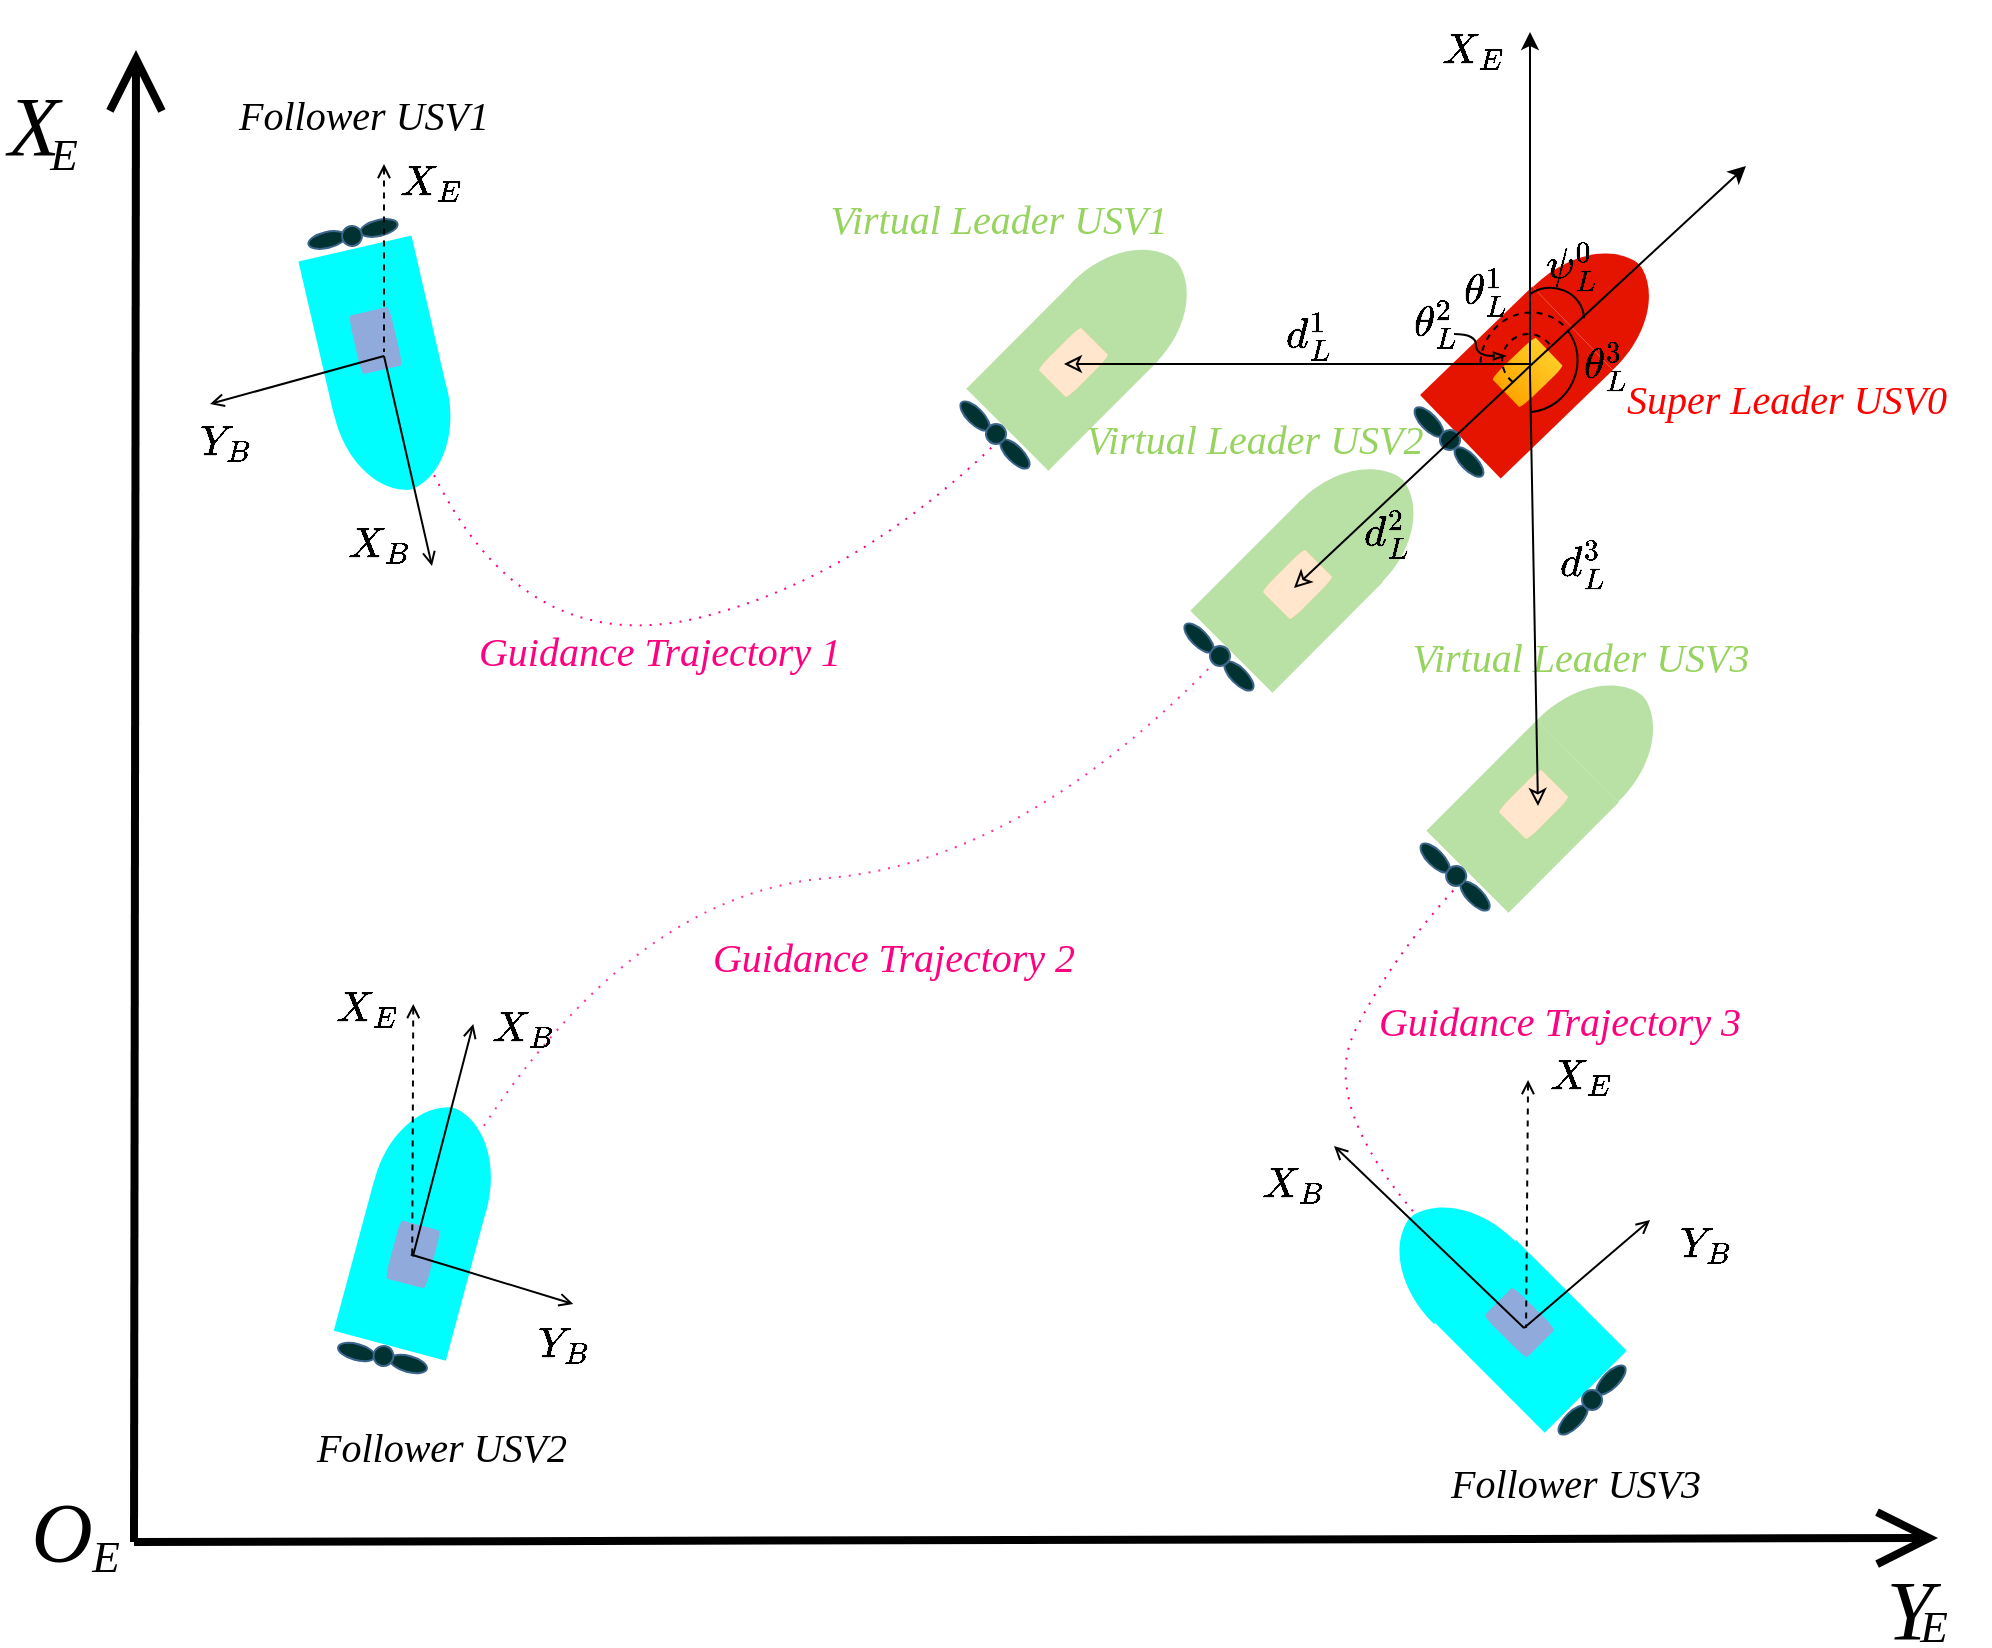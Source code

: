 <mxfile version="26.0.16">
  <diagram name="第 1 页" id="760zQDuqEaG6lzYlLRAv">
    <mxGraphModel dx="1945" dy="-496" grid="1" gridSize="9" guides="1" tooltips="1" connect="1" arrows="1" fold="1" page="1" pageScale="1" pageWidth="1169" pageHeight="827" background="#ffffff" math="1" shadow="0">
      <root>
        <mxCell id="0" />
        <mxCell id="1" parent="0" />
        <UserObject label="" tags="连接线" id="ym3lUk-vuMwfT1RFdZp_-1">
          <mxCell style="vsdxID=230;edgeStyle=none;startArrow=none;endArrow=open;startSize=22;endSize=22;strokeWidth=4;strokeColor=#000000;spacingTop=0;spacingBottom=0;spacingLeft=0;spacingRight=0;verticalAlign=middle;html=1;labelBackgroundColor=#ffffff;rounded=0;" parent="1" edge="1">
            <mxGeometry relative="1" as="geometry">
              <Array as="points" />
              <mxPoint x="148" y="2429" as="sourcePoint" />
              <mxPoint x="149" y="1683" as="targetPoint" />
            </mxGeometry>
          </mxCell>
        </UserObject>
        <UserObject label="" tags="连接线" id="ym3lUk-vuMwfT1RFdZp_-2">
          <mxCell style="vsdxID=231;edgeStyle=none;startArrow=none;endArrow=open;startSize=22;endSize=22;strokeWidth=4;strokeColor=#000000;spacingTop=0;spacingBottom=0;spacingLeft=0;spacingRight=0;verticalAlign=middle;html=1;labelBackgroundColor=#FFFFFF;rounded=0;" parent="1" edge="1">
            <mxGeometry relative="1" as="geometry">
              <Array as="points" />
              <mxPoint x="148" y="2429" as="sourcePoint" />
              <mxPoint x="1050" y="2427" as="targetPoint" />
            </mxGeometry>
          </mxCell>
        </UserObject>
        <UserObject label="&lt;div style=&quot;font-size: 1px&quot;&gt;&lt;font style=&quot;font-size:42.33px;font-family:Times New Roman;color:#000000;direction:ltr;letter-spacing:0px;line-height:120%;opacity:1&quot;&gt;&lt;i&gt;Y&lt;br/&gt;&lt;/i&gt;&lt;/font&gt;&lt;/div&gt;" tags="背景" id="ym3lUk-vuMwfT1RFdZp_-3">
          <mxCell style="verticalAlign=middle;align=center;overflow=width;vsdxID=233;fillColor=none;gradientColor=none;shape=stencil(nZBLDoAgDERP0z3SIyjew0SURgSD+Lu9kMZoXLhwN9O+tukAlrNpJg1SzDH4QW/URgNYgZTkjA4UkwJUgGXng+6DX1zLfmoymdXo17xh5zmRJ6Q42BWCfc2oJfdAr+Yv+AP9Cb7OJ3H/2JG1HNGz/84klThPVCc=);strokeColor=none;strokeWidth=2;points=[];labelBackgroundColor=none;rounded=0;html=1;whiteSpace=wrap;" parent="1" vertex="1">
            <mxGeometry x="1019" y="2438" width="34" height="41" as="geometry" />
          </mxCell>
        </UserObject>
        <UserObject label="&lt;div style=&quot;font-size: 1px&quot;&gt;&lt;font style=&quot;font-size:42.33px;font-family:Times New Roman;color:#000000;direction:ltr;letter-spacing:0px;line-height:120%;opacity:1&quot;&gt;&lt;i&gt;O&lt;br/&gt;&lt;/i&gt;&lt;/font&gt;&lt;/div&gt;" tags="背景" id="ym3lUk-vuMwfT1RFdZp_-4">
          <mxCell style="verticalAlign=middle;align=center;overflow=width;vsdxID=234;fillColor=#ffffff;gradientColor=none;shape=stencil(nZBLDoAgDERP0z3SIyjew0SURgSD+Lu9kMZoXLhwN9O+tukAlrNpJg1SzDH4QW/URgNYgZTkjA4UkwJUgGXng+6DX1zLfmoymdXo17xh5zmRJ6Q42BWCfc2oJfdAr+Yv+AP9Cb7OJ3H/2JG1HNGz/84klThPVCc=);strokeColor=none;strokeWidth=2;points=[];labelBackgroundColor=none;rounded=0;html=1;whiteSpace=wrap;" parent="1" vertex="1">
            <mxGeometry x="95" y="2399" width="34" height="41" as="geometry" />
          </mxCell>
        </UserObject>
        <UserObject label="&lt;div&gt;&lt;font style=&quot;font-family: &amp;quot;Times New Roman&amp;quot;; color: rgb(0, 0, 0); direction: ltr; letter-spacing: 0px; line-height: 120%; opacity: 1;&quot;&gt;&lt;i&gt;Follower USV1&lt;br&gt;&lt;/i&gt;&lt;/font&gt;&lt;/div&gt;" tags="背景" id="ym3lUk-vuMwfT1RFdZp_-5">
          <mxCell style="verticalAlign=middle;align=center;overflow=width;vsdxID=248;fillColor=none;gradientColor=none;shape=stencil(nZBLDoAgDERP0z3SIyjew0SURgSD+Lu9kMZoXLhwN9O+tukAlrNpJg1SzDH4QW/URgNYgZTkjA4UkwJUgGXng+6DX1zLfmoymdXo17xh5zmRJ6Q42BWCfc2oJfdAr+Yv+AP9Cb7OJ3H/2JG1HNGz/84klThPVCc=);strokeColor=none;strokeWidth=2;points=[];labelBackgroundColor=none;rounded=0;html=1;whiteSpace=wrap;fontSize=20;" parent="1" vertex="1">
            <mxGeometry x="195.25" y="1701" width="135.5" height="27" as="geometry" />
          </mxCell>
        </UserObject>
        <UserObject label="&lt;div style=&quot;font-size: 1px&quot;&gt;&lt;font style=&quot;font-size:22.58px;font-family:Times New Roman;color:#000000;direction:ltr;letter-spacing:0px;line-height:120%;opacity:1&quot;&gt;&lt;i&gt;E&lt;br/&gt;&lt;/i&gt;&lt;/font&gt;&lt;/div&gt;" tags="背景" id="ym3lUk-vuMwfT1RFdZp_-8">
          <mxCell style="verticalAlign=middle;align=center;overflow=width;vsdxID=266;fillColor=none;gradientColor=none;shape=stencil(nZBLDoAgDERP0z3SIyjew0SURgSD+Lu9kMZoXLhwN9O+tukAlrNpJg1SzDH4QW/URgNYgZTkjA4UkwJUgGXng+6DX1zLfmoymdXo17xh5zmRJ6Q42BWCfc2oJfdAr+Yv+AP9Cb7OJ3H/2JG1HNGz/84klThPVCc=);strokeColor=none;strokeWidth=2;points=[];labelBackgroundColor=none;rounded=0;html=1;whiteSpace=wrap;" parent="1" vertex="1">
            <mxGeometry x="1038" y="2457" width="20" height="24" as="geometry" />
          </mxCell>
        </UserObject>
        <UserObject label="&lt;div style=&quot;font-size: 1px&quot;&gt;&lt;font style=&quot;font-size:22.58px;font-family:Times New Roman;color:#000000;direction:ltr;letter-spacing:0px;line-height:120%;opacity:1&quot;&gt;&lt;i&gt;E&lt;br/&gt;&lt;/i&gt;&lt;/font&gt;&lt;/div&gt;" tags="背景" id="ym3lUk-vuMwfT1RFdZp_-9">
          <mxCell style="verticalAlign=middle;align=center;overflow=width;vsdxID=267;fillColor=none;gradientColor=none;shape=stencil(nZBLDoAgDERP0z3SIyjew0SURgSD+Lu9kMZoXLhwN9O+tukAlrNpJg1SzDH4QW/URgNYgZTkjA4UkwJUgGXng+6DX1zLfmoymdXo17xh5zmRJ6Q42BWCfc2oJfdAr+Yv+AP9Cb7OJ3H/2JG1HNGz/84klThPVCc=);strokeColor=none;strokeWidth=2;points=[];labelBackgroundColor=none;rounded=0;html=1;whiteSpace=wrap;" parent="1" vertex="1">
            <mxGeometry x="124" y="2422" width="20" height="24" as="geometry" />
          </mxCell>
        </UserObject>
        <UserObject label="" tags="背景" id="ym3lUk-vuMwfT1RFdZp_-10">
          <mxCell style="vsdxID=268;fillColor=none;gradientColor=none;strokeColor=none;strokeWidth=2;points=[];labelBackgroundColor=none;rounded=0;html=1;whiteSpace=wrap;" parent="1" vertex="1">
            <mxGeometry x="81" y="1696" width="43" height="50" as="geometry" />
          </mxCell>
        </UserObject>
        <mxCell id="ym3lUk-vuMwfT1RFdZp_-11" value="&lt;div style=&quot;font-size: 1px&quot;&gt;&lt;font style=&quot;font-size:42.33px;font-family:Times New Roman;color:#000000;direction:ltr;letter-spacing:0px;line-height:120%;opacity:1&quot;&gt;&lt;i&gt;X&lt;br/&gt;&lt;/i&gt;&lt;/font&gt;&lt;/div&gt;" style="verticalAlign=middle;align=center;overflow=width;vsdxID=269;fillColor=#ffffff;gradientColor=none;shape=stencil(nZBLDoAgDERP0z3SIyjew0SURgSD+Lu9kMZoXLhwN9O+tukAlrNpJg1SzDH4QW/URgNYgZTkjA4UkwJUgGXng+6DX1zLfmoymdXo17xh5zmRJ6Q42BWCfc2oJfdAr+Yv+AP9Cb7OJ3H/2JG1HNGz/84klThPVCc=);strokeColor=none;strokeWidth=2;points=[];labelBackgroundColor=none;rounded=0;html=1;whiteSpace=wrap;" parent="ym3lUk-vuMwfT1RFdZp_-10" vertex="1">
          <mxGeometry width="34" height="41" as="geometry" />
        </mxCell>
        <mxCell id="ym3lUk-vuMwfT1RFdZp_-12" value="&lt;div style=&quot;font-size: 1px&quot;&gt;&lt;font style=&quot;font-size:22.58px;font-family:Times New Roman;color:#000000;direction:ltr;letter-spacing:0px;line-height:120%;opacity:1&quot;&gt;&lt;i&gt;E&lt;br/&gt;&lt;/i&gt;&lt;/font&gt;&lt;/div&gt;" style="verticalAlign=middle;align=center;overflow=width;vsdxID=270;fillColor=none;gradientColor=none;shape=stencil(nZBLDoAgDERP0z3SIyjew0SURgSD+Lu9kMZoXLhwN9O+tukAlrNpJg1SzDH4QW/URgNYgZTkjA4UkwJUgGXng+6DX1zLfmoymdXo17xh5zmRJ6Q42BWCfc2oJfdAr+Yv+AP9Cb7OJ3H/2JG1HNGz/84klThPVCc=);strokeColor=none;strokeWidth=2;points=[];labelBackgroundColor=none;rounded=0;html=1;whiteSpace=wrap;" parent="ym3lUk-vuMwfT1RFdZp_-10" vertex="1">
          <mxGeometry x="22" y="25" width="20" height="24" as="geometry" />
        </mxCell>
        <mxCell id="u4fpy7H54o95ZAoyyECR-1" value="\(Y_{B}\)" style="text;html=1;align=center;verticalAlign=middle;whiteSpace=wrap;rounded=0;fontSize=18;fontStyle=1" parent="1" vertex="1">
          <mxGeometry x="341.64" y="2321" width="41" height="20" as="geometry" />
        </mxCell>
        <mxCell id="u4fpy7H54o95ZAoyyECR-5" value="\(Y_{B}\)" style="text;html=1;align=center;verticalAlign=middle;whiteSpace=wrap;rounded=0;fontSize=18;fontStyle=1" parent="1" vertex="1">
          <mxGeometry x="912.55" y="2270.66" width="41" height="20" as="geometry" />
        </mxCell>
        <mxCell id="u4fpy7H54o95ZAoyyECR-6" value="\(X_{E}\)" style="text;html=1;align=center;verticalAlign=middle;whiteSpace=wrap;rounded=0;fontSize=18;fontStyle=1" parent="1" vertex="1">
          <mxGeometry x="855" y="2187" width="34" height="20" as="geometry" />
        </mxCell>
        <mxCell id="u4fpy7H54o95ZAoyyECR-7" value="\(X_{B}\)" style="text;html=1;align=center;verticalAlign=middle;whiteSpace=wrap;rounded=0;fontSize=18;fontStyle=1" parent="1" vertex="1">
          <mxGeometry x="711" y="2241" width="34" height="20" as="geometry" />
        </mxCell>
        <mxCell id="KzQjQCoso-N8tvHVoHM0-41" value="" style="group;rotation=-30;" vertex="1" connectable="0" parent="1">
          <mxGeometry x="783" y="1777.002" width="196" height="112.013" as="geometry" />
        </mxCell>
        <mxCell id="KzQjQCoso-N8tvHVoHM0-42" style="vsdxID=272;rotation=-314;fillColor=#e51400;shape=stencil(lZPRcoMgEEW/hkeZZdERntPkP5gElamVDJrG/H2xUBQzk2ne2OWwFy67hB/GTl01QRgnZz/13VymjvAPgmiGTjsz+RXhR8IPjXW6dfY2XEJ8VQu5rL7s91JhDueAAi6HEB4hwQB+41OgzzcXcJZ4FvmYkZIyGVIzRigSMZSCchEJnhMxlDWt6peyuWYpqRS5JvPXYLkuA4os1y1LWuXSQKXcKit39rtuTlXrcDFw0SCskmURqqpUdFcT5kLNZiycndRk7JA9pleu1YXXK5petdnWeNf6ukmzV94IoELm/mxfjvm/Jne2HvI9899/WU+w57/G1CB/djzwuWf4SolcfdeKvRneaNz3aL9YJ6QxfR8GbLu/nyifCtPIjz8=);strokeColor=light-dark(#E51400,#FFACAC);strokeWidth=0;spacingTop=-3;spacingBottom=-3;spacingLeft=-3;spacingRight=-3;points=[];labelBackgroundColor=none;rounded=0;html=1;whiteSpace=wrap;fontColor=#ffffff;" vertex="1" parent="KzQjQCoso-N8tvHVoHM0-41">
          <mxGeometry x="72" y="6" width="57.5" height="46" as="geometry" />
        </mxCell>
        <mxCell id="KzQjQCoso-N8tvHVoHM0-43" style="vsdxID=273;rotation=-314;fillColor=#e51400;shape=stencil(nZBRDoQgDERP03+WHsHFe5iISyOCQdT19kIaIxq//Jtp3zTpAFaTaUYNUkwx+F6v1EYD+AUpyRkdKCYFqACrzgf9C352LfuxyWRWg1/yhT/nRE5IsZWuZtCSK8CPeI0e/hF+jV7AJM4PO7KWCyr390bSiNtEtQM=);strokeColor=#E51400;strokeWidth=0;spacingTop=-3;spacingBottom=-3;spacingLeft=-3;spacingRight=-3;points=[];labelBackgroundColor=none;rounded=0;html=1;whiteSpace=wrap;fontColor=#ffffff;" vertex="1" parent="KzQjQCoso-N8tvHVoHM0-41">
          <mxGeometry x="27" y="33" width="58" height="78" as="geometry" />
        </mxCell>
        <mxCell id="KzQjQCoso-N8tvHVoHM0-44" style="vsdxID=274;rotation=-314;fillColor=#ffcd28;gradientColor=#ffa500;shape=stencil(tZTbUsMgEIafhsswHJPmWut7MC1tGWPSIamNby+RhWSjrTqjd7B8sP8eWCIf+pM5WyJYP/ju2V7dfjgR+UiEcO3JejeEFZFbIh8OnbdH313afdyfzUROq5fudXphjPdqTXU13RLsLVrYx+4pwruLjzTP+KYEHEyMljxaRgFQSbkGCEyccvAyygwpBZBMUFktnRu/C6celGrKgfegNJhUehUerWmNgglIJQEpzOj6wneDGVzXLoNljfFHWwR/xaExR3TUX609L8z8Xno4Yzg5SlEtcXZmBgxlTdkqOTMj18xPPW/KnK9cl4rqzaou6VouSxBcY9+JAc+Naxf9E0rAUcZX9FqnoEpiobMEgRKfJC4DkZi4lRwskZGvO+JGl4nPXVZr1GUy1zTFTEX6Av/QZFggD79EYoV6ritAKgtCn/qv5N3ph2/mya/gsJjH1sE1TZx6y/P1mAumOCLl9h0=);strokeColor=#d79b00;strokeWidth=0;spacingTop=-3;spacingBottom=-3;spacingLeft=-3;spacingRight=-3;points=[];labelBackgroundColor=none;rounded=0;html=1;whiteSpace=wrap;" vertex="1" parent="KzQjQCoso-N8tvHVoHM0-41">
          <mxGeometry x="51" y="52" width="21" height="30" as="geometry" />
        </mxCell>
        <mxCell id="KzQjQCoso-N8tvHVoHM0-45" style="vsdxID=275;fillColor=none;gradientColor=none;strokeColor=none;strokeWidth=2;points=[];labelBackgroundColor=none;rounded=0;html=1;whiteSpace=wrap;rotation=-374;" vertex="1" parent="KzQjQCoso-N8tvHVoHM0-41">
          <mxGeometry x="10" y="82" width="26" height="39" as="geometry" />
        </mxCell>
        <mxCell id="KzQjQCoso-N8tvHVoHM0-46" style="vsdxID=276;rotation=-314;fillColor=#003232;gradientColor=none;shape=stencil(vVFBDgIhDHwNRxKE+IJ1/Ufjll0iLpuCLv5eSDWKevLgbaYznTatMF2cYEGhVUwUjri6IU3C7ITWbp6QXCpImF6YzgbCkcJ5HpgvUJ0VncKlJmTuU7VDqyuzLdM9O4EORaLcaIpa7yNoo75GqSwhuygpJEguzM1UDzSiLGOk9TDec1iKK+LyUf5lsf+tVcDzzNZ5z1961d/fUkr8UtPfAA==);strokeColor=#3c668c;points=[[0.5,0,0],[0.5,0.5,0],[0.5,0.5,0],[0.5,0.5,0],[1,0.5,0]];labelBackgroundColor=none;rounded=0;html=1;whiteSpace=wrap;" vertex="1" parent="KzQjQCoso-N8tvHVoHM0-45">
          <mxGeometry x="13" y="26" width="19" height="8" as="geometry" />
        </mxCell>
        <mxCell id="KzQjQCoso-N8tvHVoHM0-47" style="vsdxID=277;rotation=-314;fillColor=#003232;gradientColor=none;shape=stencil(vVFBDgIhDHwNRxKE+IJ1/Ufjll0iLpuCLv5eSDWKevLgbaYznTatMF2cYEGhVUwUjri6IU3C7ITWbp6QXCpImF6YzgbCkcJ5HpgvUJ0VncKlJmTuU7VDqyuzLdM9O4EORaLcaIpa7yNoo75GqSwhuygpJEguzM1UDzSiLGOk9TDec1iKK+LyUf5lsf+tVcDzzNZ5z1961d/fUkr8UtPfAA==);strokeColor=#3c668c;points=[[0.5,0,0],[0.5,0.5,0],[0.5,0.5,0],[0.5,0.5,0],[1,0.5,0]];labelBackgroundColor=none;rounded=0;html=1;whiteSpace=wrap;" vertex="1" parent="KzQjQCoso-N8tvHVoHM0-45">
          <mxGeometry x="-7" y="6" width="19" height="8" as="geometry" />
        </mxCell>
        <mxCell id="KzQjQCoso-N8tvHVoHM0-48" style="vsdxID=278;rotation=-314;fillColor=#003232;gradientColor=none;shape=stencil(vVHLDsIgEPwajiQU4hfU+h8bu7RELM2CFv9eyMZYjCcP3mZ2Zh/ZEaaPM6wotIqJwgU3N6ZZmKPQ2i0zkksFCTMI09tAOFG4LSPzFaqzomu41wmZ+1Tt0OrB7MD0xE6gc5EoN5qi1vsa1Kmvo1SWkF2UFBIkF5ZmqweaUJY10nqYGiluiOuu3P182P/OKuD9Zuu855T2+mcspcSRmuEJ);strokeColor=#3c668c;points=[[0.5,0,0],[0.5,0.5,0],[0.5,0.5,0],[0.5,0.5,0],[1,0.5,0],[0.15,0.85,0],[0.85,0.85,0],[0.85,0.15,0],[0.15,0.15,0]];labelBackgroundColor=none;rounded=0;html=1;whiteSpace=wrap;" vertex="1" parent="KzQjQCoso-N8tvHVoHM0-45">
          <mxGeometry x="8" y="14" width="10" height="10" as="geometry" />
        </mxCell>
        <mxCell id="KzQjQCoso-N8tvHVoHM0-107" value="\(\psi_{L}^0\)" style="text;html=1;align=center;verticalAlign=middle;whiteSpace=wrap;rounded=0;fontSize=18;fontStyle=1" vertex="1" parent="KzQjQCoso-N8tvHVoHM0-41">
          <mxGeometry x="67" y="3.998" width="34" height="20" as="geometry" />
        </mxCell>
        <mxCell id="KzQjQCoso-N8tvHVoHM0-117" value="\(\theta_{L}^3\)" style="text;html=1;align=center;verticalAlign=middle;whiteSpace=wrap;rounded=0;fontSize=18;fontStyle=1" vertex="1" parent="KzQjQCoso-N8tvHVoHM0-41">
          <mxGeometry x="91" y="49" width="19.5" height="30.01" as="geometry" />
        </mxCell>
        <mxCell id="KzQjQCoso-N8tvHVoHM0-118" value="" style="verticalLabelPosition=bottom;verticalAlign=top;html=1;shape=mxgraph.basic.arc;startAngle=0.669;endAngle=0.057;rotation=30;dashed=1;" vertex="1" parent="KzQjQCoso-N8tvHVoHM0-41">
          <mxGeometry x="38.57" y="36.9" width="48" height="50.51" as="geometry" />
        </mxCell>
        <mxCell id="KzQjQCoso-N8tvHVoHM0-119" value="" style="verticalLabelPosition=bottom;verticalAlign=top;html=1;shape=mxgraph.basic.arc;startAngle=0.48;endAngle=0.04;rotation=45;dashed=1;" vertex="1" parent="KzQjQCoso-N8tvHVoHM0-41">
          <mxGeometry x="48.94" y="48.2" width="27.09" height="26.53" as="geometry" />
        </mxCell>
        <mxCell id="KzQjQCoso-N8tvHVoHM0-120" value="" style="verticalLabelPosition=bottom;verticalAlign=top;html=1;shape=mxgraph.basic.arc;startAngle=0.838;endAngle=0.215;rotation=15;" vertex="1" parent="KzQjQCoso-N8tvHVoHM0-41">
          <mxGeometry x="58" y="25" width="32.06" height="28" as="geometry" />
        </mxCell>
        <mxCell id="KzQjQCoso-N8tvHVoHM0-122" value="" style="verticalLabelPosition=bottom;verticalAlign=top;html=1;shape=mxgraph.basic.arc;startAngle=0.059;endAngle=0.405;rotation=30;" vertex="1" parent="KzQjQCoso-N8tvHVoHM0-41">
          <mxGeometry x="38.49" y="36.9" width="48" height="50.51" as="geometry" />
        </mxCell>
        <UserObject label="&lt;div&gt;&lt;font style=&quot;font-family: &amp;quot;Times New Roman&amp;quot;; direction: ltr; letter-spacing: 0px; line-height: 120%; opacity: 1;&quot;&gt;&lt;i&gt;Virtual Leader USV1&lt;br&gt;&lt;/i&gt;&lt;/font&gt;&lt;/div&gt;&lt;div&gt;&lt;font style=&quot;font-family: &amp;quot;Times New Roman&amp;quot;; direction: ltr; letter-spacing: 0px; line-height: 120%; opacity: 1;&quot;&gt;&lt;i&gt;&lt;br&gt;&lt;/i&gt;&lt;/font&gt;&lt;/div&gt;" tags="背景" id="KzQjQCoso-N8tvHVoHM0-69">
          <mxCell style="verticalAlign=middle;align=center;overflow=width;vsdxID=248;fillColor=none;gradientColor=none;shape=stencil(nZBLDoAgDERP0z3SIyjew0SURgSD+Lu9kMZoXLhwN9O+tukAlrNpJg1SzDH4QW/URgNYgZTkjA4UkwJUgGXng+6DX1zLfmoymdXo17xh5zmRJ6Q42BWCfc2oJfdAr+Yv+AP9Cb7OJ3H/2JG1HNGz/84klThPVCc=);strokeColor=none;strokeWidth=2;points=[];labelBackgroundColor=none;rounded=0;html=1;whiteSpace=wrap;fontSize=20;fontColor=light-dark(#96d35f, #ededed);" vertex="1" parent="1">
            <mxGeometry x="495" y="1755" width="171" height="25" as="geometry" />
          </mxCell>
        </UserObject>
        <UserObject label="&lt;div&gt;&lt;font style=&quot;font-family: &amp;quot;Times New Roman&amp;quot;; direction: ltr; letter-spacing: 0px; line-height: 120%; opacity: 1;&quot;&gt;&lt;i&gt;Super Leader USV0&lt;br&gt;&lt;/i&gt;&lt;/font&gt;&lt;/div&gt;&lt;div&gt;&lt;font style=&quot;font-family: &amp;quot;Times New Roman&amp;quot;; direction: ltr; letter-spacing: 0px; line-height: 120%; opacity: 1;&quot;&gt;&lt;i&gt;&lt;br&gt;&lt;/i&gt;&lt;/font&gt;&lt;/div&gt;" tags="背景" id="KzQjQCoso-N8tvHVoHM0-1">
          <mxCell style="verticalAlign=middle;align=center;overflow=width;vsdxID=248;fillColor=none;gradientColor=none;shape=stencil(nZBLDoAgDERP0z3SIyjew0SURgSD+Lu9kMZoXLhwN9O+tukAlrNpJg1SzDH4QW/URgNYgZTkjA4UkwJUgGXng+6DX1zLfmoymdXo17xh5zmRJ6Q42BWCfc2oJfdAr+Yv+AP9Cb7OJ3H/2JG1HNGz/84klThPVCc=);strokeColor=none;strokeWidth=2;points=[];labelBackgroundColor=none;rounded=0;html=1;whiteSpace=wrap;fontSize=20;fontColor=#FF0000;" vertex="1" parent="1">
            <mxGeometry x="889" y="1845.002" width="171" height="27" as="geometry" />
          </mxCell>
        </UserObject>
        <UserObject label="&lt;div&gt;&lt;font style=&quot;font-family: &amp;quot;Times New Roman&amp;quot;; color: rgb(0, 0, 0); direction: ltr; letter-spacing: 0px; line-height: 120%; opacity: 1;&quot;&gt;&lt;i&gt;Follower USV2&lt;br&gt;&lt;/i&gt;&lt;/font&gt;&lt;/div&gt;&lt;div&gt;&lt;font style=&quot;font-family: &amp;quot;Times New Roman&amp;quot;; color: rgb(0, 0, 0); direction: ltr; letter-spacing: 0px; line-height: 120%; opacity: 1;&quot;&gt;&lt;i&gt;&lt;br&gt;&lt;/i&gt;&lt;/font&gt;&lt;/div&gt;" tags="背景" id="KzQjQCoso-N8tvHVoHM0-94">
          <mxCell style="verticalAlign=middle;align=center;overflow=width;vsdxID=248;fillColor=none;gradientColor=none;shape=stencil(nZBLDoAgDERP0z3SIyjew0SURgSD+Lu9kMZoXLhwN9O+tukAlrNpJg1SzDH4QW/URgNYgZTkjA4UkwJUgGXng+6DX1zLfmoymdXo17xh5zmRJ6Q42BWCfc2oJfdAr+Yv+AP9Cb7OJ3H/2JG1HNGz/84klThPVCc=);strokeColor=none;strokeWidth=2;points=[];labelBackgroundColor=none;rounded=0;html=1;whiteSpace=wrap;fontSize=20;" vertex="1" parent="1">
            <mxGeometry x="234" y="2369" width="135.5" height="27" as="geometry" />
          </mxCell>
        </UserObject>
        <UserObject label="&lt;div&gt;&lt;font style=&quot;font-family: &amp;quot;Times New Roman&amp;quot;; color: rgb(0, 0, 0); direction: ltr; letter-spacing: 0px; line-height: 120%; opacity: 1;&quot;&gt;&lt;i&gt;Follower USV3&lt;/i&gt;&lt;/font&gt;&lt;/div&gt;&lt;div&gt;&lt;font style=&quot;font-family: &amp;quot;Times New Roman&amp;quot;; color: rgb(0, 0, 0); direction: ltr; letter-spacing: 0px; line-height: 120%; opacity: 1;&quot;&gt;&lt;i&gt;&lt;br&gt;&lt;/i&gt;&lt;/font&gt;&lt;/div&gt;" tags="背景" id="KzQjQCoso-N8tvHVoHM0-95">
          <mxCell style="verticalAlign=middle;align=center;overflow=width;vsdxID=248;fillColor=none;gradientColor=none;shape=stencil(nZBLDoAgDERP0z3SIyjew0SURgSD+Lu9kMZoXLhwN9O+tukAlrNpJg1SzDH4QW/URgNYgZTkjA4UkwJUgGXng+6DX1zLfmoymdXo17xh5zmRJ6Q42BWCfc2oJfdAr+Yv+AP9Cb7OJ3H/2JG1HNGz/84klThPVCc=);strokeColor=none;strokeWidth=2;points=[];labelBackgroundColor=none;rounded=0;html=1;whiteSpace=wrap;fontSize=20;" vertex="1" parent="1">
            <mxGeometry x="801" y="2387.47" width="135.5" height="27" as="geometry" />
          </mxCell>
        </UserObject>
        <mxCell id="KzQjQCoso-N8tvHVoHM0-97" value="" style="curved=1;endArrow=classic;html=1;rounded=0;exitX=0.293;exitY=0.194;exitDx=0;exitDy=0;exitPerimeter=0;dashed=1;dashPattern=1 4;strokeColor=#FF0080;" edge="1" parent="1" source="ym3lUk-vuMwfT1RFdZp_-52" target="KzQjQCoso-N8tvHVoHM0-62">
          <mxGeometry width="50" height="50" relative="1" as="geometry">
            <mxPoint x="567" y="2102" as="sourcePoint" />
            <mxPoint x="617" y="2052" as="targetPoint" />
            <Array as="points">
              <mxPoint x="342" y="1989" />
              <mxPoint x="522" y="1944" />
            </Array>
          </mxGeometry>
        </mxCell>
        <mxCell id="KzQjQCoso-N8tvHVoHM0-59" value="" style="group;rotation=-15;" vertex="1" connectable="0" parent="1">
          <mxGeometry x="556.0" y="1773.002" width="270.0" height="112.013" as="geometry" />
        </mxCell>
        <mxCell id="KzQjQCoso-N8tvHVoHM0-60" style="vsdxID=272;rotation=45;fillColor=light-dark(#B9E0A5,#FF9281);shape=stencil(lZPRcoMgEEW/hkeZZdERntPkP5gElamVDJrG/H2xUBQzk2ne2OWwFy67hB/GTl01QRgnZz/13VymjvAPgmiGTjsz+RXhR8IPjXW6dfY2XEJ8VQu5rL7s91JhDueAAi6HEB4hwQB+41OgzzcXcJZ4FvmYkZIyGVIzRigSMZSCchEJnhMxlDWt6peyuWYpqRS5JvPXYLkuA4os1y1LWuXSQKXcKit39rtuTlXrcDFw0SCskmURqqpUdFcT5kLNZiycndRk7JA9pleu1YXXK5petdnWeNf6ukmzV94IoELm/mxfjvm/Jne2HvI9899/WU+w57/G1CB/djzwuWf4SolcfdeKvRneaNz3aL9YJ6QxfR8GbLu/nyifCtPIjz8=);strokeColor=light-dark(#B9E0A5,#FFACAC);strokeWidth=0;spacingTop=-3;spacingBottom=-3;spacingLeft=-3;spacingRight=-3;points=[];labelBackgroundColor=none;rounded=0;html=1;whiteSpace=wrap;fontColor=#ffffff;" vertex="1" parent="KzQjQCoso-N8tvHVoHM0-59">
          <mxGeometry x="67.72" y="8.52" width="58.12" height="45" as="geometry" />
        </mxCell>
        <mxCell id="KzQjQCoso-N8tvHVoHM0-61" style="vsdxID=273;rotation=45;fillColor=#B9E0A5;shape=stencil(nZBRDoQgDERP03+WHsHFe5iISyOCQdT19kIaIxq//Jtp3zTpAFaTaUYNUkwx+F6v1EYD+AUpyRkdKCYFqACrzgf9C352LfuxyWRWg1/yhT/nRE5IsZWuZtCSK8CPeI0e/hF+jV7AJM4PO7KWCyr390bSiNtEtQM=);strokeColor=#B9E0A5;strokeWidth=0;spacingTop=-3;spacingBottom=-3;spacingLeft=-3;spacingRight=-3;points=[];labelBackgroundColor=none;rounded=0;html=1;whiteSpace=wrap;fontColor=#ffffff;" vertex="1" parent="KzQjQCoso-N8tvHVoHM0-59">
          <mxGeometry x="27" y="33" width="58" height="78" as="geometry" />
        </mxCell>
        <mxCell id="KzQjQCoso-N8tvHVoHM0-62" style="vsdxID=274;rotation=45;fillColor=#ffe6cc;shape=stencil(tZTbUsMgEIafhsswHJPmWut7MC1tGWPSIamNby+RhWSjrTqjd7B8sP8eWCIf+pM5WyJYP/ju2V7dfjgR+UiEcO3JejeEFZFbIh8OnbdH313afdyfzUROq5fudXphjPdqTXU13RLsLVrYx+4pwruLjzTP+KYEHEyMljxaRgFQSbkGCEyccvAyygwpBZBMUFktnRu/C6celGrKgfegNJhUehUerWmNgglIJQEpzOj6wneDGVzXLoNljfFHWwR/xaExR3TUX609L8z8Xno4Yzg5SlEtcXZmBgxlTdkqOTMj18xPPW/KnK9cl4rqzaou6VouSxBcY9+JAc+Naxf9E0rAUcZX9FqnoEpiobMEgRKfJC4DkZi4lRwskZGvO+JGl4nPXVZr1GUy1zTFTEX6Av/QZFggD79EYoV6ritAKgtCn/qv5N3ph2/mya/gsJjH1sE1TZx6y/P1mAumOCLl9h0=);strokeColor=#d79b00;strokeWidth=0;spacingTop=-3;spacingBottom=-3;spacingLeft=-3;spacingRight=-3;points=[];labelBackgroundColor=none;rounded=0;html=1;whiteSpace=wrap;" vertex="1" parent="KzQjQCoso-N8tvHVoHM0-59">
          <mxGeometry x="51" y="51" width="21" height="30" as="geometry" />
        </mxCell>
        <mxCell id="KzQjQCoso-N8tvHVoHM0-63" style="vsdxID=275;fillColor=none;gradientColor=none;strokeColor=none;strokeWidth=2;points=[];labelBackgroundColor=none;rounded=0;html=1;whiteSpace=wrap;rotation=-15;" vertex="1" parent="KzQjQCoso-N8tvHVoHM0-59">
          <mxGeometry x="10" y="83" width="26" height="39" as="geometry" />
        </mxCell>
        <mxCell id="KzQjQCoso-N8tvHVoHM0-64" style="vsdxID=276;rotation=45;fillColor=#003232;gradientColor=none;shape=stencil(vVFBDgIhDHwNRxKE+IJ1/Ufjll0iLpuCLv5eSDWKevLgbaYznTatMF2cYEGhVUwUjri6IU3C7ITWbp6QXCpImF6YzgbCkcJ5HpgvUJ0VncKlJmTuU7VDqyuzLdM9O4EORaLcaIpa7yNoo75GqSwhuygpJEguzM1UDzSiLGOk9TDec1iKK+LyUf5lsf+tVcDzzNZ5z1961d/fUkr8UtPfAA==);strokeColor=#3c668c;points=[[0.5,0,0],[0.5,0.5,0],[0.5,0.5,0],[0.5,0.5,0],[1,0.5,0]];labelBackgroundColor=none;rounded=0;html=1;whiteSpace=wrap;" vertex="1" parent="KzQjQCoso-N8tvHVoHM0-63">
          <mxGeometry x="13" y="25" width="19" height="8" as="geometry" />
        </mxCell>
        <mxCell id="KzQjQCoso-N8tvHVoHM0-65" style="vsdxID=277;rotation=45;fillColor=#003232;gradientColor=none;shape=stencil(vVFBDgIhDHwNRxKE+IJ1/Ufjll0iLpuCLv5eSDWKevLgbaYznTatMF2cYEGhVUwUjri6IU3C7ITWbp6QXCpImF6YzgbCkcJ5HpgvUJ0VncKlJmTuU7VDqyuzLdM9O4EORaLcaIpa7yNoo75GqSwhuygpJEguzM1UDzSiLGOk9TDec1iKK+LyUf5lsf+tVcDzzNZ5z1961d/fUkr8UtPfAA==);strokeColor=#3c668c;points=[[0.5,0,0],[0.5,0.5,0],[0.5,0.5,0],[0.5,0.5,0],[1,0.5,0]];labelBackgroundColor=none;rounded=0;html=1;whiteSpace=wrap;" vertex="1" parent="KzQjQCoso-N8tvHVoHM0-63">
          <mxGeometry x="-7" y="6" width="19" height="8" as="geometry" />
        </mxCell>
        <mxCell id="KzQjQCoso-N8tvHVoHM0-66" style="vsdxID=278;rotation=45;fillColor=#003232;gradientColor=none;shape=stencil(vVHLDsIgEPwajiQU4hfU+h8bu7RELM2CFv9eyMZYjCcP3mZ2Zh/ZEaaPM6wotIqJwgU3N6ZZmKPQ2i0zkksFCTMI09tAOFG4LSPzFaqzomu41wmZ+1Tt0OrB7MD0xE6gc5EoN5qi1vsa1Kmvo1SWkF2UFBIkF5ZmqweaUJY10nqYGiluiOuu3P182P/OKuD9Zuu855T2+mcspcSRmuEJ);strokeColor=#3c668c;points=[[0.5,0,0],[0.5,0.5,0],[0.5,0.5,0],[0.5,0.5,0],[1,0.5,0],[0.15,0.85,0],[0.85,0.85,0],[0.85,0.15,0],[0.15,0.15,0]];labelBackgroundColor=none;rounded=0;html=1;whiteSpace=wrap;" vertex="1" parent="KzQjQCoso-N8tvHVoHM0-63">
          <mxGeometry x="8" y="14" width="10" height="10" as="geometry" />
        </mxCell>
        <UserObject label="&lt;div&gt;&lt;font style=&quot;font-family: &amp;quot;Times New Roman&amp;quot;; direction: ltr; letter-spacing: 0px; line-height: 120%; opacity: 1;&quot;&gt;&lt;i&gt;Virtual Leader USV2&lt;br&gt;&lt;/i&gt;&lt;/font&gt;&lt;/div&gt;&lt;div&gt;&lt;font style=&quot;font-family: &amp;quot;Times New Roman&amp;quot;; direction: ltr; letter-spacing: 0px; line-height: 120%; opacity: 1;&quot;&gt;&lt;i&gt;&lt;br&gt;&lt;/i&gt;&lt;/font&gt;&lt;/div&gt;&lt;div&gt;&lt;font style=&quot;font-family: &amp;quot;Times New Roman&amp;quot;; direction: ltr; letter-spacing: 0px; line-height: 120%; opacity: 1;&quot;&gt;&lt;i&gt;&lt;br&gt;&lt;/i&gt;&lt;/font&gt;&lt;/div&gt;" tags="背景" id="KzQjQCoso-N8tvHVoHM0-83">
          <mxCell style="verticalAlign=middle;align=center;overflow=width;vsdxID=248;fillColor=none;gradientColor=none;shape=stencil(nZBLDoAgDERP0z3SIyjew0SURgSD+Lu9kMZoXLhwN9O+tukAlrNpJg1SzDH4QW/URgNYgZTkjA4UkwJUgGXng+6DX1zLfmoymdXo17xh5zmRJ6Q42BWCfc2oJfdAr+Yv+AP9Cb7OJ3H/2JG1HNGz/84klThPVCc=);strokeColor=none;strokeWidth=2;points=[];labelBackgroundColor=none;rounded=0;html=1;whiteSpace=wrap;fontSize=20;fontColor=light-dark(#96d35f, #ededed);" vertex="1" parent="KzQjQCoso-N8tvHVoHM0-59">
            <mxGeometry x="67.0" y="91.998" width="171" height="25" as="geometry" />
          </mxCell>
        </UserObject>
        <mxCell id="KzQjQCoso-N8tvHVoHM0-112" value="\(\theta_{L}^2\)" style="text;html=1;align=center;verticalAlign=middle;whiteSpace=wrap;rounded=0;fontSize=18;fontStyle=1" vertex="1" parent="KzQjQCoso-N8tvHVoHM0-59">
          <mxGeometry x="234" y="37" width="18" height="20.01" as="geometry" />
        </mxCell>
        <mxCell id="KzQjQCoso-N8tvHVoHM0-125" value="\(d_{L}^1\)" style="text;html=1;align=center;verticalAlign=middle;whiteSpace=wrap;rounded=0;fontSize=18;fontStyle=1" vertex="1" parent="KzQjQCoso-N8tvHVoHM0-59">
          <mxGeometry x="171" y="43.0" width="18" height="20.01" as="geometry" />
        </mxCell>
        <mxCell id="ym3lUk-vuMwfT1RFdZp_-50" value="" style="group" parent="1" vertex="1" connectable="0">
          <mxGeometry x="186" y="1740" width="162" height="201" as="geometry" />
        </mxCell>
        <UserObject label="" tags="连接线" id="ym3lUk-vuMwfT1RFdZp_-51">
          <mxCell style="vsdxID=308;edgeStyle=none;startArrow=none;endArrow=none;startSize=5;endSize=5;strokeColor=#000000;spacingTop=0;spacingBottom=0;spacingLeft=0;spacingRight=0;verticalAlign=middle;html=1;labelBackgroundColor=#ffffff;rounded=0;jumpStyle=arc;" parent="ym3lUk-vuMwfT1RFdZp_-50" edge="1">
            <mxGeometry relative="1" as="geometry">
              <Array as="points" />
              <mxPoint x="86" y="99" as="sourcePoint" />
              <mxPoint x="85" y="87" as="targetPoint" />
            </mxGeometry>
          </mxCell>
        </UserObject>
        <mxCell id="ym3lUk-vuMwfT1RFdZp_-52" style="vsdxID=297;rotation=167;fillColor=#00fefe;gradientColor=none;shape=stencil(lZPRcoMgEEW/hkeZZdERntPkP5gElamVDJrG/H2xUBQzk2ne2OWwFy67hB/GTl01QRgnZz/13VymjvAPgmiGTjsz+RXhR8IPjXW6dfY2XEJ8VQu5rL7s91JhDueAAi6HEB4hwQB+41OgzzcXcJZ4FvmYkZIyGVIzRigSMZSCchEJnhMxlDWt6peyuWYpqRS5JvPXYLkuA4os1y1LWuXSQKXcKit39rtuTlXrcDFw0SCskmURqqpUdFcT5kLNZiycndRk7JA9pleu1YXXK5petdnWeNf6ukmzV94IoELm/mxfjvm/Jne2HvI9899/WU+w57/G1CB/djzwuWf4SolcfdeKvRneaNz3aL9YJ6QxfR8GbLu/nyifCtPIjz8=);strokeColor=none;strokeWidth=0;spacingTop=-3;spacingBottom=-3;spacingLeft=-3;spacingRight=-3;points=[];labelBackgroundColor=none;rounded=0;html=1;whiteSpace=wrap;container=0;" parent="ym3lUk-vuMwfT1RFdZp_-50" vertex="1">
          <mxGeometry x="66" y="117" width="58" height="46" as="geometry" />
        </mxCell>
        <mxCell id="ym3lUk-vuMwfT1RFdZp_-53" style="vsdxID=298;rotation=167;fillColor=#00fefe;gradientColor=none;shape=stencil(nZBRDoQgDERP03+WHsHFe5iISyOCQdT19kIaIxq//Jtp3zTpAFaTaUYNUkwx+F6v1EYD+AUpyRkdKCYFqACrzgf9C352LfuxyWRWg1/yhT/nRE5IsZWuZtCSK8CPeI0e/hF+jV7AJM4PO7KWCyr390bSiNtEtQM=);strokeColor=none;strokeWidth=0;spacingTop=-3;spacingBottom=-3;spacingLeft=-3;spacingRight=-3;points=[];labelBackgroundColor=none;rounded=0;html=1;whiteSpace=wrap;container=0;" parent="ym3lUk-vuMwfT1RFdZp_-50" vertex="1">
          <mxGeometry x="52" y="41" width="58" height="78" as="geometry" />
        </mxCell>
        <mxCell id="ym3lUk-vuMwfT1RFdZp_-54" style="vsdxID=299;rotation=167;fillColor=#90aadb;gradientColor=none;shape=stencil(tZTbUsMgEIafhsswHJPmWut7MC1tGWPSIamNby+RhWSjrTqjd7B8sP8eWCIf+pM5WyJYP/ju2V7dfjgR+UiEcO3JejeEFZFbIh8OnbdH313afdyfzUROq5fudXphjPdqTXU13RLsLVrYx+4pwruLjzTP+KYEHEyMljxaRgFQSbkGCEyccvAyygwpBZBMUFktnRu/C6celGrKgfegNJhUehUerWmNgglIJQEpzOj6wneDGVzXLoNljfFHWwR/xaExR3TUX609L8z8Xno4Yzg5SlEtcXZmBgxlTdkqOTMj18xPPW/KnK9cl4rqzaou6VouSxBcY9+JAc+Naxf9E0rAUcZX9FqnoEpiobMEgRKfJC4DkZi4lRwskZGvO+JGl4nPXVZr1GUy1zTFTEX6Av/QZFggD79EYoV6ritAKgtCn/qv5N3ph2/mya/gsJjH1sE1TZx6y/P1mAumOCLl9h0=);strokeColor=none;strokeWidth=0;spacingTop=-3;spacingBottom=-3;spacingLeft=-3;spacingRight=-3;points=[];labelBackgroundColor=none;rounded=0;html=1;whiteSpace=wrap;container=0;" parent="ym3lUk-vuMwfT1RFdZp_-50" vertex="1">
          <mxGeometry x="72" y="73" width="21" height="30" as="geometry" />
        </mxCell>
        <mxCell id="ym3lUk-vuMwfT1RFdZp_-55" style="vsdxID=301;rotation=167;fillColor=#003232;gradientColor=none;shape=stencil(vVFBDgIhDHwNRxKE+IJ1/Ufjll0iLpuCLv5eSDWKevLgbaYznTatMF2cYEGhVUwUjri6IU3C7ITWbp6QXCpImF6YzgbCkcJ5HpgvUJ0VncKlJmTuU7VDqyuzLdM9O4EORaLcaIpa7yNoo75GqSwhuygpJEguzM1UDzSiLGOk9TDec1iKK+LyUf5lsf+tVcDzzNZ5z1961d/fUkr8UtPfAA==);strokeColor=#3c668c;points=[[0.5,0,0],[0.5,0.5,0],[0.5,0.5,0],[0.5,0.5,0],[1,0.5,0]];labelBackgroundColor=none;rounded=0;html=1;whiteSpace=wrap;container=0;" parent="ym3lUk-vuMwfT1RFdZp_-50" vertex="1">
          <mxGeometry x="49" y="34" width="19" height="8" as="geometry" />
        </mxCell>
        <mxCell id="ym3lUk-vuMwfT1RFdZp_-56" style="vsdxID=302;rotation=167;fillColor=#003232;gradientColor=none;shape=stencil(vVFBDgIhDHwNRxKE+IJ1/Ufjll0iLpuCLv5eSDWKevLgbaYznTatMF2cYEGhVUwUjri6IU3C7ITWbp6QXCpImF6YzgbCkcJ5HpgvUJ0VncKlJmTuU7VDqyuzLdM9O4EORaLcaIpa7yNoo75GqSwhuygpJEguzM1UDzSiLGOk9TDec1iKK+LyUf5lsf+tVcDzzNZ5z1961d/fUkr8UtPfAA==);strokeColor=#3c668c;points=[[0.5,0,0],[0.5,0.5,0],[0.5,0.5,0],[0.5,0.5,0],[1,0.5,0]];labelBackgroundColor=none;rounded=0;html=1;whiteSpace=wrap;container=0;" parent="ym3lUk-vuMwfT1RFdZp_-50" vertex="1">
          <mxGeometry x="75" y="28" width="19" height="8" as="geometry" />
        </mxCell>
        <mxCell id="ym3lUk-vuMwfT1RFdZp_-57" style="vsdxID=303;rotation=167;fillColor=#003232;gradientColor=none;shape=stencil(vVHLDsIgEPwajiQU4hfU+h8bu7RELM2CFv9eyMZYjCcP3mZ2Zh/ZEaaPM6wotIqJwgU3N6ZZmKPQ2i0zkksFCTMI09tAOFG4LSPzFaqzomu41wmZ+1Tt0OrB7MD0xE6gc5EoN5qi1vsa1Kmvo1SWkF2UFBIkF5ZmqweaUJY10nqYGiluiOuu3P182P/OKuD9Zuu855T2+mcspcSRmuEJ);strokeColor=#3c668c;points=[[0.5,0,0],[0.5,0.5,0],[0.5,0.5,0],[0.5,0.5,0],[1,0.5,0],[0.15,0.85,0],[0.85,0.85,0],[0.85,0.15,0],[0.15,0.15,0]];labelBackgroundColor=none;rounded=0;html=1;whiteSpace=wrap;container=0;" parent="ym3lUk-vuMwfT1RFdZp_-50" vertex="1">
          <mxGeometry x="66" y="31" width="10" height="10" as="geometry" />
        </mxCell>
        <UserObject label="" tags="连接线" id="ym3lUk-vuMwfT1RFdZp_-58">
          <mxCell style="vsdxID=305;edgeStyle=none;startArrow=none;endArrow=open;startSize=5;endSize=5;strokeColor=#000000;spacingTop=0;spacingBottom=0;spacingLeft=0;spacingRight=0;verticalAlign=middle;html=1;labelBackgroundColor=#ffffff;rounded=0;" parent="ym3lUk-vuMwfT1RFdZp_-50" edge="1">
            <mxGeometry relative="1" as="geometry">
              <Array as="points" />
              <mxPoint x="87" y="96" as="sourcePoint" />
              <mxPoint x="111" y="201" as="targetPoint" />
            </mxGeometry>
          </mxCell>
        </UserObject>
        <UserObject label="" tags="连接线" id="ym3lUk-vuMwfT1RFdZp_-59">
          <mxCell style="vsdxID=306;edgeStyle=none;startArrow=none;endArrow=open;startSize=5;endSize=5;strokeColor=#000000;spacingTop=0;spacingBottom=0;spacingLeft=0;spacingRight=0;verticalAlign=middle;html=1;labelBackgroundColor=#ffffff;rounded=0;" parent="ym3lUk-vuMwfT1RFdZp_-50" edge="1">
            <mxGeometry relative="1" as="geometry">
              <Array as="points" />
              <mxPoint x="87" y="96" as="sourcePoint" />
              <mxPoint y="120" as="targetPoint" />
            </mxGeometry>
          </mxCell>
        </UserObject>
        <UserObject label="" tags="连接线" id="ym3lUk-vuMwfT1RFdZp_-60">
          <mxCell style="vsdxID=307;edgeStyle=none;dashed=1;startArrow=open;endArrow=none;startSize=5;endSize=5;strokeColor=#000000;spacingTop=0;spacingBottom=0;spacingLeft=0;spacingRight=0;verticalAlign=middle;html=1;labelBackgroundColor=#FFFFFF;rounded=0;" parent="ym3lUk-vuMwfT1RFdZp_-50" edge="1">
            <mxGeometry relative="1" as="geometry">
              <Array as="points" />
              <mxPoint x="87" as="sourcePoint" />
              <mxPoint x="87" y="94" as="targetPoint" />
            </mxGeometry>
          </mxCell>
        </UserObject>
        <mxCell id="K0smCS37ebfzM0jqKc9F-3" value="\(Y_{B}\)" style="text;html=1;align=center;verticalAlign=middle;whiteSpace=wrap;rounded=0;fontSize=18;fontStyle=1" parent="ym3lUk-vuMwfT1RFdZp_-50" vertex="1">
          <mxGeometry x="-13" y="130" width="41" height="20" as="geometry" />
        </mxCell>
        <mxCell id="K0smCS37ebfzM0jqKc9F-2" value="\(X_{E}\)" style="text;html=1;align=center;verticalAlign=middle;whiteSpace=wrap;rounded=0;fontSize=18;fontStyle=1" parent="ym3lUk-vuMwfT1RFdZp_-50" vertex="1">
          <mxGeometry x="94" width="34" height="20" as="geometry" />
        </mxCell>
        <mxCell id="K0smCS37ebfzM0jqKc9F-17" value="\(X_{B}\)" style="text;html=1;align=center;verticalAlign=middle;whiteSpace=wrap;rounded=0;fontSize=18;fontStyle=1" parent="ym3lUk-vuMwfT1RFdZp_-50" vertex="1">
          <mxGeometry x="67.5" y="181" width="34" height="20" as="geometry" />
        </mxCell>
        <mxCell id="KzQjQCoso-N8tvHVoHM0-98" value="" style="curved=1;endArrow=classic;html=1;rounded=0;exitX=0.598;exitY=0.945;exitDx=0;exitDy=0;exitPerimeter=0;dashed=1;dashPattern=1 4;entryX=0.348;entryY=0.983;entryDx=0;entryDy=0;entryPerimeter=0;strokeColor=#FF3399;" edge="1" parent="1" source="ym3lUk-vuMwfT1RFdZp_-67" target="KzQjQCoso-N8tvHVoHM0-54">
          <mxGeometry width="50" height="50" relative="1" as="geometry">
            <mxPoint x="288" y="2277" as="sourcePoint" />
            <mxPoint x="728" y="1965" as="targetPoint" />
            <Array as="points">
              <mxPoint x="387" y="2106" />
              <mxPoint x="603" y="2088" />
            </Array>
          </mxGeometry>
        </mxCell>
        <mxCell id="K0smCS37ebfzM0jqKc9F-18" value="" style="group" parent="1" vertex="1" connectable="0">
          <mxGeometry x="247.644" y="2160" width="121.856" height="223" as="geometry" />
        </mxCell>
        <mxCell id="ym3lUk-vuMwfT1RFdZp_-62" style="vsdxID=325;rotation=315;fillColor=none;gradientColor=none;strokeColor=none;strokeWidth=2;points=[];labelBackgroundColor=none;rounded=0;html=1;whiteSpace=wrap;" parent="K0smCS37ebfzM0jqKc9F-18" vertex="1">
          <mxGeometry x="12.106" y="157" width="35.0" height="39" as="geometry" />
        </mxCell>
        <mxCell id="ym3lUk-vuMwfT1RFdZp_-63" value="" style="group" parent="ym3lUk-vuMwfT1RFdZp_-62" vertex="1" connectable="0">
          <mxGeometry x="-10.712" y="10.678" width="46.423" height="18.645" as="geometry" />
        </mxCell>
        <mxCell id="ym3lUk-vuMwfT1RFdZp_-64" style="vsdxID=326;rotation=15;fillColor=#003232;gradientColor=none;shape=stencil(vVFBDgIhDHwNRxKE+IJ1/Ufjll0iLpuCLv5eSDWKevLgbaYznTatMF2cYEGhVUwUjri6IU3C7ITWbp6QXCpImF6YzgbCkcJ5HpgvUJ0VncKlJmTuU7VDqyuzLdM9O4EORaLcaIpa7yNoo75GqSwhuygpJEguzM1UDzSiLGOk9TDec1iKK+LyUf5lsf+tVcDzzNZ5z1961d/fUkr8UtPfAA==);strokeColor=#3c668c;points=[[0.5,0,0],[0.5,0.5,0],[0.5,0.5,0],[0.5,0.5,0],[1,0.5,0]];labelBackgroundColor=none;rounded=0;html=1;whiteSpace=wrap;container=0;" parent="ym3lUk-vuMwfT1RFdZp_-63" vertex="1">
          <mxGeometry x="26.712" y="8.322" width="19" height="8" as="geometry" />
        </mxCell>
        <mxCell id="ym3lUk-vuMwfT1RFdZp_-65" style="vsdxID=327;rotation=15;fillColor=#003232;gradientColor=none;shape=stencil(vVFBDgIhDHwNRxKE+IJ1/Ufjll0iLpuCLv5eSDWKevLgbaYznTatMF2cYEGhVUwUjri6IU3C7ITWbp6QXCpImF6YzgbCkcJ5HpgvUJ0VncKlJmTuU7VDqyuzLdM9O4EORaLcaIpa7yNoo75GqSwhuygpJEguzM1UDzSiLGOk9TDec1iKK+LyUf5lsf+tVcDzzNZ5z1961d/fUkr8UtPfAA==);strokeColor=#3c668c;points=[[0.5,0,0],[0.5,0.5,0],[0.5,0.5,0],[0.5,0.5,0],[1,0.5,0]];labelBackgroundColor=none;rounded=0;html=1;whiteSpace=wrap;container=0;" parent="ym3lUk-vuMwfT1RFdZp_-63" vertex="1">
          <mxGeometry x="0.712" y="2.322" width="19" height="8" as="geometry" />
        </mxCell>
        <mxCell id="ym3lUk-vuMwfT1RFdZp_-66" style="vsdxID=328;rotation=15;fillColor=#003232;gradientColor=none;shape=stencil(vVHLDsIgEPwajiQU4hfU+h8bu7RELM2CFv9eyMZYjCcP3mZ2Zh/ZEaaPM6wotIqJwgU3N6ZZmKPQ2i0zkksFCTMI09tAOFG4LSPzFaqzomu41wmZ+1Tt0OrB7MD0xE6gc5EoN5qi1vsa1Kmvo1SWkF2UFBIkF5ZmqweaUJY10nqYGiluiOuu3P182P/OKuD9Zuu855T2+mcspcSRmuEJ);strokeColor=#3c668c;points=[[0.5,0,0],[0.5,0.5,0],[0.5,0.5,0],[0.5,0.5,0],[1,0.5,0],[0.15,0.85,0],[0.85,0.85,0],[0.85,0.15,0],[0.15,0.15,0]];labelBackgroundColor=none;rounded=0;html=1;whiteSpace=wrap;container=0;" parent="ym3lUk-vuMwfT1RFdZp_-63" vertex="1">
          <mxGeometry x="18.712" y="3.322" width="10" height="10" as="geometry" />
        </mxCell>
        <mxCell id="ym3lUk-vuMwfT1RFdZp_-67" style="vsdxID=322;rotation=15;fillColor=#00fefe;gradientColor=none;shape=stencil(lZPRcoMgEEW/hkeZZdERntPkP5gElamVDJrG/H2xUBQzk2ne2OWwFy67hB/GTl01QRgnZz/13VymjvAPgmiGTjsz+RXhR8IPjXW6dfY2XEJ8VQu5rL7s91JhDueAAi6HEB4hwQB+41OgzzcXcJZ4FvmYkZIyGVIzRigSMZSCchEJnhMxlDWt6peyuWYpqRS5JvPXYLkuA4os1y1LWuXSQKXcKit39rtuTlXrcDFw0SCskmURqqpUdFcT5kLNZiycndRk7JA9pleu1YXXK5petdnWeNf6ukmzV94IoELm/mxfjvm/Jne2HvI9899/WU+w57/G1CB/djzwuWf4SolcfdeKvRneaNz3aL9YJ6QxfR8GbLu/nyifCtPIjz8=);strokeColor=none;strokeWidth=0;spacingTop=-3;spacingBottom=-3;spacingLeft=-3;spacingRight=-3;points=[];labelBackgroundColor=none;rounded=0;html=1;whiteSpace=wrap;container=0;" parent="K0smCS37ebfzM0jqKc9F-18" vertex="1">
          <mxGeometry x="25.106" y="51" width="58" height="45.72" as="geometry" />
        </mxCell>
        <mxCell id="ym3lUk-vuMwfT1RFdZp_-68" style="vsdxID=323;rotation=15;fillColor=#00fefe;gradientColor=none;shape=stencil(nZBRDoQgDERP03+WHsHFe5iISyOCQdT19kIaIxq//Jtp3zTpAFaTaUYNUkwx+F6v1EYD+AUpyRkdKCYFqACrzgf9C352LfuxyWRWg1/yhT/nRE5IsZWuZtCSK8CPeI0e/hF+jV7AJM4PO7KWCyr390bSiNtEtQM=);strokeColor=none;strokeWidth=0;spacingTop=-3;spacingBottom=-3;spacingLeft=-3;spacingRight=-3;points=[];labelBackgroundColor=none;rounded=0;html=1;whiteSpace=wrap;container=0;" parent="K0smCS37ebfzM0jqKc9F-18" vertex="1">
          <mxGeometry x="9.106" y="94" width="58" height="78" as="geometry" />
        </mxCell>
        <mxCell id="ym3lUk-vuMwfT1RFdZp_-69" style="vsdxID=324;rotation=15;fillColor=#90aadb;gradientColor=none;shape=stencil(tZTbUsMgEIafhsswHJPmWut7MC1tGWPSIamNby+RhWSjrTqjd7B8sP8eWCIf+pM5WyJYP/ju2V7dfjgR+UiEcO3JejeEFZFbIh8OnbdH313afdyfzUROq5fudXphjPdqTXU13RLsLVrYx+4pwruLjzTP+KYEHEyMljxaRgFQSbkGCEyccvAyygwpBZBMUFktnRu/C6celGrKgfegNJhUehUerWmNgglIJQEpzOj6wneDGVzXLoNljfFHWwR/xaExR3TUX609L8z8Xno4Yzg5SlEtcXZmBgxlTdkqOTMj18xPPW/KnK9cl4rqzaou6VouSxBcY9+JAc+Naxf9E0rAUcZX9FqnoEpiobMEgRKfJC4DkZi4lRwskZGvO+JGl4nPXVZr1GUy1zTFTEX6Av/QZFggD79EYoV6ritAKgtCn/qv5N3ph2/mya/gsJjH1sE1TZx6y/P1mAumOCLl9h0=);strokeColor=none;strokeWidth=0;spacingTop=-3;spacingBottom=-3;spacingLeft=-3;spacingRight=-3;points=[];labelBackgroundColor=none;rounded=0;html=1;whiteSpace=wrap;container=0;" parent="K0smCS37ebfzM0jqKc9F-18" vertex="1">
          <mxGeometry x="29.106" y="110" width="21" height="30" as="geometry" />
        </mxCell>
        <UserObject label="" tags="连接线" id="ym3lUk-vuMwfT1RFdZp_-70">
          <mxCell style="vsdxID=307;edgeStyle=none;dashed=1;startArrow=open;endArrow=none;startSize=5;endSize=5;strokeColor=#000000;spacingTop=0;spacingBottom=0;spacingLeft=0;spacingRight=0;verticalAlign=middle;html=1;labelBackgroundColor=#FFFFFF;rounded=0;" parent="K0smCS37ebfzM0jqKc9F-18" edge="1">
            <mxGeometry relative="1" as="geometry">
              <Array as="points" />
              <mxPoint x="39.996" as="sourcePoint" />
              <mxPoint x="39.466" y="125.86" as="targetPoint" />
            </mxGeometry>
          </mxCell>
        </UserObject>
        <UserObject label="" tags="连接线" id="ym3lUk-vuMwfT1RFdZp_-71">
          <mxCell style="vsdxID=357;edgeStyle=none;startArrow=none;endArrow=open;startSize=5;endSize=5;strokeColor=#000000;spacingTop=0;spacingBottom=0;spacingLeft=0;spacingRight=0;verticalAlign=middle;html=1;labelBackgroundColor=#ffffff;rounded=0;exitX=0.915;exitY=0.533;exitDx=0;exitDy=0;exitPerimeter=0;" parent="K0smCS37ebfzM0jqKc9F-18" edge="1">
            <mxGeometry relative="1" as="geometry">
              <Array as="points" />
              <mxPoint x="39.768" y="126.212" as="sourcePoint" />
              <mxPoint x="69.996" y="10" as="targetPoint" />
            </mxGeometry>
          </mxCell>
        </UserObject>
        <UserObject label="" tags="连接线" id="ym3lUk-vuMwfT1RFdZp_-72">
          <mxCell style="vsdxID=357;edgeStyle=none;startArrow=none;endArrow=open;startSize=5;endSize=5;strokeColor=#000000;spacingTop=0;spacingBottom=0;spacingLeft=0;spacingRight=0;verticalAlign=middle;html=1;labelBackgroundColor=#ffffff;rounded=0;exitX=0.915;exitY=0.533;exitDx=0;exitDy=0;exitPerimeter=0;" parent="K0smCS37ebfzM0jqKc9F-18" edge="1">
            <mxGeometry relative="1" as="geometry">
              <Array as="points" />
              <mxPoint x="38.768" y="125.212" as="sourcePoint" />
              <mxPoint x="119.996" y="150" as="targetPoint" />
            </mxGeometry>
          </mxCell>
        </UserObject>
        <mxCell id="u4fpy7H54o95ZAoyyECR-2" value="\(X_{E}\)" style="text;html=1;align=center;verticalAlign=middle;whiteSpace=wrap;rounded=0;fontSize=18;fontStyle=1" parent="K0smCS37ebfzM0jqKc9F-18" vertex="1">
          <mxGeometry x="-0.004" y="-7" width="34" height="20" as="geometry" />
        </mxCell>
        <mxCell id="u4fpy7H54o95ZAoyyECR-3" value="\(X_{B}\)" style="text;html=1;align=center;verticalAlign=middle;whiteSpace=wrap;rounded=0;fontSize=18;fontStyle=1" parent="K0smCS37ebfzM0jqKc9F-18" vertex="1">
          <mxGeometry x="78.106" y="3" width="34" height="20" as="geometry" />
        </mxCell>
        <mxCell id="KzQjQCoso-N8tvHVoHM0-51" value="" style="group;rotation=-15;" vertex="1" connectable="0" parent="1">
          <mxGeometry x="668" y="1884.002" width="139.044" height="112.013" as="geometry" />
        </mxCell>
        <mxCell id="KzQjQCoso-N8tvHVoHM0-52" style="vsdxID=272;rotation=45;fillColor=light-dark(#B9E0A5,#FF9281);shape=stencil(lZPRcoMgEEW/hkeZZdERntPkP5gElamVDJrG/H2xUBQzk2ne2OWwFy67hB/GTl01QRgnZz/13VymjvAPgmiGTjsz+RXhR8IPjXW6dfY2XEJ8VQu5rL7s91JhDueAAi6HEB4hwQB+41OgzzcXcJZ4FvmYkZIyGVIzRigSMZSCchEJnhMxlDWt6peyuWYpqRS5JvPXYLkuA4os1y1LWuXSQKXcKit39rtuTlXrcDFw0SCskmURqqpUdFcT5kLNZiycndRk7JA9pleu1YXXK5petdnWeNf6ukmzV94IoELm/mxfjvm/Jne2HvI9899/WU+w57/G1CB/djzwuWf4SolcfdeKvRneaNz3aL9YJ6QxfR8GbLu/nyifCtPIjz8=);strokeColor=light-dark(#B9E0A5,#FFACAC);strokeWidth=0;spacingTop=-3;spacingBottom=-3;spacingLeft=-3;spacingRight=-3;points=[];labelBackgroundColor=none;rounded=0;html=1;whiteSpace=wrap;fontColor=#ffffff;" vertex="1" parent="KzQjQCoso-N8tvHVoHM0-51">
          <mxGeometry x="69.51" y="7.18" width="57.58" height="44.65" as="geometry" />
        </mxCell>
        <mxCell id="KzQjQCoso-N8tvHVoHM0-53" style="vsdxID=273;rotation=45;fillColor=#B9E0A5;shape=stencil(nZBRDoQgDERP03+WHsHFe5iISyOCQdT19kIaIxq//Jtp3zTpAFaTaUYNUkwx+F6v1EYD+AUpyRkdKCYFqACrzgf9C352LfuxyWRWg1/yhT/nRE5IsZWuZtCSK8CPeI0e/hF+jV7AJM4PO7KWCyr390bSiNtEtQM=);strokeColor=#B9E0A5;strokeWidth=0;spacingTop=-3;spacingBottom=-3;spacingLeft=-3;spacingRight=-3;points=[];labelBackgroundColor=none;rounded=0;html=1;whiteSpace=wrap;fontColor=#ffffff;" vertex="1" parent="KzQjQCoso-N8tvHVoHM0-51">
          <mxGeometry x="27" y="33" width="58" height="78" as="geometry" />
        </mxCell>
        <mxCell id="KzQjQCoso-N8tvHVoHM0-54" style="vsdxID=274;rotation=45;fillColor=#ffe6cc;shape=stencil(tZTbUsMgEIafhsswHJPmWut7MC1tGWPSIamNby+RhWSjrTqjd7B8sP8eWCIf+pM5WyJYP/ju2V7dfjgR+UiEcO3JejeEFZFbIh8OnbdH313afdyfzUROq5fudXphjPdqTXU13RLsLVrYx+4pwruLjzTP+KYEHEyMljxaRgFQSbkGCEyccvAyygwpBZBMUFktnRu/C6celGrKgfegNJhUehUerWmNgglIJQEpzOj6wneDGVzXLoNljfFHWwR/xaExR3TUX609L8z8Xno4Yzg5SlEtcXZmBgxlTdkqOTMj18xPPW/KnK9cl4rqzaou6VouSxBcY9+JAc+Naxf9E0rAUcZX9FqnoEpiobMEgRKfJC4DkZi4lRwskZGvO+JGl4nPXVZr1GUy1zTFTEX6Av/QZFggD79EYoV6ritAKgtCn/qv5N3ph2/mya/gsJjH1sE1TZx6y/P1mAumOCLl9h0=);strokeColor=#d79b00;strokeWidth=0;spacingTop=-3;spacingBottom=-3;spacingLeft=-3;spacingRight=-3;points=[];labelBackgroundColor=none;rounded=0;html=1;whiteSpace=wrap;" vertex="1" parent="KzQjQCoso-N8tvHVoHM0-51">
          <mxGeometry x="51" y="51" width="21" height="30" as="geometry" />
        </mxCell>
        <mxCell id="KzQjQCoso-N8tvHVoHM0-55" style="vsdxID=275;fillColor=none;gradientColor=none;strokeColor=none;strokeWidth=2;points=[];labelBackgroundColor=none;rounded=0;html=1;whiteSpace=wrap;rotation=-15;" vertex="1" parent="KzQjQCoso-N8tvHVoHM0-51">
          <mxGeometry x="10" y="83" width="26" height="39" as="geometry" />
        </mxCell>
        <mxCell id="KzQjQCoso-N8tvHVoHM0-56" style="vsdxID=276;rotation=45;fillColor=#003232;gradientColor=none;shape=stencil(vVFBDgIhDHwNRxKE+IJ1/Ufjll0iLpuCLv5eSDWKevLgbaYznTatMF2cYEGhVUwUjri6IU3C7ITWbp6QXCpImF6YzgbCkcJ5HpgvUJ0VncKlJmTuU7VDqyuzLdM9O4EORaLcaIpa7yNoo75GqSwhuygpJEguzM1UDzSiLGOk9TDec1iKK+LyUf5lsf+tVcDzzNZ5z1961d/fUkr8UtPfAA==);strokeColor=#3c668c;points=[[0.5,0,0],[0.5,0.5,0],[0.5,0.5,0],[0.5,0.5,0],[1,0.5,0]];labelBackgroundColor=none;rounded=0;html=1;whiteSpace=wrap;" vertex="1" parent="KzQjQCoso-N8tvHVoHM0-55">
          <mxGeometry x="13" y="25" width="19" height="8" as="geometry" />
        </mxCell>
        <mxCell id="KzQjQCoso-N8tvHVoHM0-57" style="vsdxID=277;rotation=45;fillColor=#003232;gradientColor=none;shape=stencil(vVFBDgIhDHwNRxKE+IJ1/Ufjll0iLpuCLv5eSDWKevLgbaYznTatMF2cYEGhVUwUjri6IU3C7ITWbp6QXCpImF6YzgbCkcJ5HpgvUJ0VncKlJmTuU7VDqyuzLdM9O4EORaLcaIpa7yNoo75GqSwhuygpJEguzM1UDzSiLGOk9TDec1iKK+LyUf5lsf+tVcDzzNZ5z1961d/fUkr8UtPfAA==);strokeColor=#3c668c;points=[[0.5,0,0],[0.5,0.5,0],[0.5,0.5,0],[0.5,0.5,0],[1,0.5,0]];labelBackgroundColor=none;rounded=0;html=1;whiteSpace=wrap;" vertex="1" parent="KzQjQCoso-N8tvHVoHM0-55">
          <mxGeometry x="-7" y="6" width="19" height="8" as="geometry" />
        </mxCell>
        <mxCell id="KzQjQCoso-N8tvHVoHM0-58" style="vsdxID=278;rotation=45;fillColor=#003232;gradientColor=none;shape=stencil(vVHLDsIgEPwajiQU4hfU+h8bu7RELM2CFv9eyMZYjCcP3mZ2Zh/ZEaaPM6wotIqJwgU3N6ZZmKPQ2i0zkksFCTMI09tAOFG4LSPzFaqzomu41wmZ+1Tt0OrB7MD0xE6gc5EoN5qi1vsa1Kmvo1SWkF2UFBIkF5ZmqweaUJY10nqYGiluiOuu3P182P/OKuD9Zuu855T2+mcspcSRmuEJ);strokeColor=#3c668c;points=[[0.5,0,0],[0.5,0.5,0],[0.5,0.5,0],[0.5,0.5,0],[1,0.5,0],[0.15,0.85,0],[0.85,0.85,0],[0.85,0.15,0],[0.15,0.15,0]];labelBackgroundColor=none;rounded=0;html=1;whiteSpace=wrap;" vertex="1" parent="KzQjQCoso-N8tvHVoHM0-55">
          <mxGeometry x="8" y="14" width="10" height="10" as="geometry" />
        </mxCell>
        <mxCell id="KzQjQCoso-N8tvHVoHM0-126" value="\(d_{L}^2\)" style="text;html=1;align=center;verticalAlign=middle;whiteSpace=wrap;rounded=0;fontSize=18;fontStyle=1" vertex="1" parent="KzQjQCoso-N8tvHVoHM0-51">
          <mxGeometry x="98.0" y="30.99" width="18" height="20.01" as="geometry" />
        </mxCell>
        <mxCell id="KzQjQCoso-N8tvHVoHM0-40" value="" style="endArrow=none;startArrow=classic;html=1;rounded=0;startFill=0;" edge="1" parent="1">
          <mxGeometry width="50" height="50" relative="1" as="geometry">
            <mxPoint x="728" y="1952" as="sourcePoint" />
            <mxPoint x="846" y="1841" as="targetPoint" />
          </mxGeometry>
        </mxCell>
        <mxCell id="KzQjQCoso-N8tvHVoHM0-39" value="" style="endArrow=none;startArrow=classic;html=1;rounded=0;startFill=0;fontColor=#B9E0A5;" edge="1" parent="1">
          <mxGeometry width="50" height="50" relative="1" as="geometry">
            <mxPoint x="613" y="1840" as="sourcePoint" />
            <mxPoint x="846" y="1840" as="targetPoint" />
          </mxGeometry>
        </mxCell>
        <mxCell id="KzQjQCoso-N8tvHVoHM0-99" value="" style="curved=1;endArrow=classic;html=1;rounded=0;entryX=0.616;entryY=0.985;entryDx=0;entryDy=0;entryPerimeter=0;dashed=1;dashPattern=1 4;strokeColor=#FF0080;" edge="1" parent="1" target="KzQjQCoso-N8tvHVoHM0-21">
          <mxGeometry width="50" height="50" relative="1" as="geometry">
            <mxPoint x="837" y="2313" as="sourcePoint" />
            <mxPoint x="734" y="2160" as="targetPoint" />
            <Array as="points">
              <mxPoint x="734" y="2223" />
              <mxPoint x="783" y="2124" />
            </Array>
          </mxGeometry>
        </mxCell>
        <mxCell id="KzQjQCoso-N8tvHVoHM0-18" value="" style="group;rotation=-15;" vertex="1" connectable="0" parent="1">
          <mxGeometry x="786.06" y="1994.002" width="173.94" height="112.013" as="geometry" />
        </mxCell>
        <mxCell id="KzQjQCoso-N8tvHVoHM0-19" style="vsdxID=272;rotation=45;fillColor=light-dark(#B9E0A5,#FF9281);shape=stencil(lZPRcoMgEEW/hkeZZdERntPkP5gElamVDJrG/H2xUBQzk2ne2OWwFy67hB/GTl01QRgnZz/13VymjvAPgmiGTjsz+RXhR8IPjXW6dfY2XEJ8VQu5rL7s91JhDueAAi6HEB4hwQB+41OgzzcXcJZ4FvmYkZIyGVIzRigSMZSCchEJnhMxlDWt6peyuWYpqRS5JvPXYLkuA4os1y1LWuXSQKXcKit39rtuTlXrcDFw0SCskmURqqpUdFcT5kLNZiycndRk7JA9pleu1YXXK5petdnWeNf6ukmzV94IoELm/mxfjvm/Jne2HvI9899/WU+w57/G1CB/djzwuWf4SolcfdeKvRneaNz3aL9YJ6QxfR8GbLu/nyifCtPIjz8=);strokeColor=light-dark(#B9E0A5,#FFACAC);strokeWidth=0;spacingTop=-3;spacingBottom=-3;spacingLeft=-3;spacingRight=-3;points=[];labelBackgroundColor=none;rounded=0;html=1;whiteSpace=wrap;fontColor=#ffffff;" vertex="1" parent="KzQjQCoso-N8tvHVoHM0-18">
          <mxGeometry x="71" y="5" width="57.5" height="46" as="geometry" />
        </mxCell>
        <mxCell id="KzQjQCoso-N8tvHVoHM0-20" style="vsdxID=273;rotation=45;fillColor=#B9E0A5;shape=stencil(nZBRDoQgDERP03+WHsHFe5iISyOCQdT19kIaIxq//Jtp3zTpAFaTaUYNUkwx+F6v1EYD+AUpyRkdKCYFqACrzgf9C352LfuxyWRWg1/yhT/nRE5IsZWuZtCSK8CPeI0e/hF+jV7AJM4PO7KWCyr390bSiNtEtQM=);strokeColor=#B9E0A5;strokeWidth=0;spacingTop=-3;spacingBottom=-3;spacingLeft=-3;spacingRight=-3;points=[];labelBackgroundColor=none;rounded=0;html=1;whiteSpace=wrap;fontColor=#ffffff;" vertex="1" parent="KzQjQCoso-N8tvHVoHM0-18">
          <mxGeometry x="27" y="33" width="58" height="78" as="geometry" />
        </mxCell>
        <mxCell id="KzQjQCoso-N8tvHVoHM0-21" style="vsdxID=274;rotation=45;fillColor=#ffe6cc;shape=stencil(tZTbUsMgEIafhsswHJPmWut7MC1tGWPSIamNby+RhWSjrTqjd7B8sP8eWCIf+pM5WyJYP/ju2V7dfjgR+UiEcO3JejeEFZFbIh8OnbdH313afdyfzUROq5fudXphjPdqTXU13RLsLVrYx+4pwruLjzTP+KYEHEyMljxaRgFQSbkGCEyccvAyygwpBZBMUFktnRu/C6celGrKgfegNJhUehUerWmNgglIJQEpzOj6wneDGVzXLoNljfFHWwR/xaExR3TUX609L8z8Xno4Yzg5SlEtcXZmBgxlTdkqOTMj18xPPW/KnK9cl4rqzaou6VouSxBcY9+JAc+Naxf9E0rAUcZX9FqnoEpiobMEgRKfJC4DkZi4lRwskZGvO+JGl4nPXVZr1GUy1zTFTEX6Av/QZFggD79EYoV6ritAKgtCn/qv5N3ph2/mya/gsJjH1sE1TZx6y/P1mAumOCLl9h0=);strokeColor=#d79b00;strokeWidth=0;spacingTop=-3;spacingBottom=-3;spacingLeft=-3;spacingRight=-3;points=[];labelBackgroundColor=none;rounded=0;html=1;whiteSpace=wrap;" vertex="1" parent="KzQjQCoso-N8tvHVoHM0-18">
          <mxGeometry x="51" y="51" width="21" height="30" as="geometry" />
        </mxCell>
        <mxCell id="KzQjQCoso-N8tvHVoHM0-22" style="vsdxID=275;fillColor=none;gradientColor=none;strokeColor=none;strokeWidth=2;points=[];labelBackgroundColor=none;rounded=0;html=1;whiteSpace=wrap;rotation=-15;" vertex="1" parent="KzQjQCoso-N8tvHVoHM0-18">
          <mxGeometry x="10" y="83" width="26" height="39" as="geometry" />
        </mxCell>
        <mxCell id="KzQjQCoso-N8tvHVoHM0-23" style="vsdxID=276;rotation=45;fillColor=#003232;gradientColor=none;shape=stencil(vVFBDgIhDHwNRxKE+IJ1/Ufjll0iLpuCLv5eSDWKevLgbaYznTatMF2cYEGhVUwUjri6IU3C7ITWbp6QXCpImF6YzgbCkcJ5HpgvUJ0VncKlJmTuU7VDqyuzLdM9O4EORaLcaIpa7yNoo75GqSwhuygpJEguzM1UDzSiLGOk9TDec1iKK+LyUf5lsf+tVcDzzNZ5z1961d/fUkr8UtPfAA==);strokeColor=#3c668c;points=[[0.5,0,0],[0.5,0.5,0],[0.5,0.5,0],[0.5,0.5,0],[1,0.5,0]];labelBackgroundColor=none;rounded=0;html=1;whiteSpace=wrap;" vertex="1" parent="KzQjQCoso-N8tvHVoHM0-22">
          <mxGeometry x="13" y="25" width="19" height="8" as="geometry" />
        </mxCell>
        <mxCell id="KzQjQCoso-N8tvHVoHM0-24" style="vsdxID=277;rotation=45;fillColor=#003232;gradientColor=none;shape=stencil(vVFBDgIhDHwNRxKE+IJ1/Ufjll0iLpuCLv5eSDWKevLgbaYznTatMF2cYEGhVUwUjri6IU3C7ITWbp6QXCpImF6YzgbCkcJ5HpgvUJ0VncKlJmTuU7VDqyuzLdM9O4EORaLcaIpa7yNoo75GqSwhuygpJEguzM1UDzSiLGOk9TDec1iKK+LyUf5lsf+tVcDzzNZ5z1961d/fUkr8UtPfAA==);strokeColor=#3c668c;points=[[0.5,0,0],[0.5,0.5,0],[0.5,0.5,0],[0.5,0.5,0],[1,0.5,0]];labelBackgroundColor=none;rounded=0;html=1;whiteSpace=wrap;" vertex="1" parent="KzQjQCoso-N8tvHVoHM0-22">
          <mxGeometry x="-7" y="6" width="19" height="8" as="geometry" />
        </mxCell>
        <mxCell id="KzQjQCoso-N8tvHVoHM0-25" style="vsdxID=278;rotation=45;fillColor=#003232;gradientColor=none;shape=stencil(vVHLDsIgEPwajiQU4hfU+h8bu7RELM2CFv9eyMZYjCcP3mZ2Zh/ZEaaPM6wotIqJwgU3N6ZZmKPQ2i0zkksFCTMI09tAOFG4LSPzFaqzomu41wmZ+1Tt0OrB7MD0xE6gc5EoN5qi1vsa1Kmvo1SWkF2UFBIkF5ZmqweaUJY10nqYGiluiOuu3P182P/OKuD9Zuu855T2+mcspcSRmuEJ);strokeColor=#3c668c;points=[[0.5,0,0],[0.5,0.5,0],[0.5,0.5,0],[0.5,0.5,0],[1,0.5,0],[0.15,0.85,0],[0.85,0.85,0],[0.85,0.15,0],[0.15,0.15,0]];labelBackgroundColor=none;rounded=0;html=1;whiteSpace=wrap;" vertex="1" parent="KzQjQCoso-N8tvHVoHM0-22">
          <mxGeometry x="8" y="14" width="10" height="10" as="geometry" />
        </mxCell>
        <UserObject label="&lt;div&gt;&lt;font style=&quot;font-family: &amp;quot;Times New Roman&amp;quot;; direction: ltr; letter-spacing: 0px; line-height: 120%; opacity: 1;&quot;&gt;&lt;i&gt;Virtual Leader USV3&lt;br&gt;&lt;/i&gt;&lt;/font&gt;&lt;/div&gt;&lt;div&gt;&lt;font style=&quot;font-family: &amp;quot;Times New Roman&amp;quot;; direction: ltr; letter-spacing: 0px; line-height: 120%; opacity: 1;&quot;&gt;&lt;i&gt;&lt;br&gt;&lt;/i&gt;&lt;/font&gt;&lt;/div&gt;&lt;div&gt;&lt;font style=&quot;font-family: &amp;quot;Times New Roman&amp;quot;; direction: ltr; letter-spacing: 0px; line-height: 120%; opacity: 1;&quot;&gt;&lt;i&gt;&lt;br&gt;&lt;/i&gt;&lt;/font&gt;&lt;/div&gt;&lt;div&gt;&lt;font style=&quot;font-family: &amp;quot;Times New Roman&amp;quot;; direction: ltr; letter-spacing: 0px; line-height: 120%; opacity: 1;&quot;&gt;&lt;i&gt;&lt;br&gt;&lt;/i&gt;&lt;/font&gt;&lt;/div&gt;" tags="背景" id="KzQjQCoso-N8tvHVoHM0-93">
          <mxCell style="verticalAlign=middle;align=center;overflow=width;vsdxID=248;fillColor=none;gradientColor=none;shape=stencil(nZBLDoAgDERP0z3SIyjew0SURgSD+Lu9kMZoXLhwN9O+tukAlrNpJg1SzDH4QW/URgNYgZTkjA4UkwJUgGXng+6DX1zLfmoymdXo17xh5zmRJ6Q42BWCfc2oJfdAr+Yv+AP9Cb7OJ3H/2JG1HNGz/84klThPVCc=);strokeColor=none;strokeWidth=2;points=[];labelBackgroundColor=none;rounded=0;html=1;whiteSpace=wrap;fontSize=20;fontColor=light-dark(#96d35f, #ededed);" vertex="1" parent="KzQjQCoso-N8tvHVoHM0-18">
            <mxGeometry y="-20.002" width="171" height="25" as="geometry" />
          </mxCell>
        </UserObject>
        <UserObject label="&lt;div&gt;&lt;font style=&quot;font-family: &amp;quot;Times New Roman&amp;quot;; direction: ltr; letter-spacing: 0px; line-height: 120%; opacity: 1;&quot;&gt;&lt;i&gt;Guidance Trajectory 1&lt;/i&gt;&lt;/font&gt;&lt;/div&gt;" tags="背景" id="KzQjQCoso-N8tvHVoHM0-100">
          <mxCell style="verticalAlign=middle;align=center;overflow=width;vsdxID=248;fillColor=none;gradientColor=none;shape=stencil(nZBLDoAgDERP0z3SIyjew0SURgSD+Lu9kMZoXLhwN9O+tukAlrNpJg1SzDH4QW/URgNYgZTkjA4UkwJUgGXng+6DX1zLfmoymdXo17xh5zmRJ6Q42BWCfc2oJfdAr+Yv+AP9Cb7OJ3H/2JG1HNGz/84klThPVCc=);strokeColor=none;strokeWidth=2;points=[];labelBackgroundColor=none;rounded=0;html=1;whiteSpace=wrap;fontSize=20;fontColor=#FF0080;" vertex="1" parent="1">
            <mxGeometry x="315" y="1969.01" width="192" height="27" as="geometry" />
          </mxCell>
        </UserObject>
        <UserObject label="&lt;div&gt;&lt;font style=&quot;font-family: &amp;quot;Times New Roman&amp;quot;; direction: ltr; letter-spacing: 0px; line-height: 120%; opacity: 1;&quot;&gt;&lt;i&gt;Guidance Trajectory 2&lt;/i&gt;&lt;/font&gt;&lt;/div&gt;&lt;div&gt;&lt;font style=&quot;font-family: &amp;quot;Times New Roman&amp;quot;; direction: ltr; letter-spacing: 0px; line-height: 120%; opacity: 1;&quot;&gt;&lt;i&gt;&lt;br&gt;&lt;/i&gt;&lt;/font&gt;&lt;/div&gt;" tags="背景" id="KzQjQCoso-N8tvHVoHM0-101">
          <mxCell style="verticalAlign=middle;align=center;overflow=width;vsdxID=248;fillColor=none;gradientColor=none;shape=stencil(nZBLDoAgDERP0z3SIyjew0SURgSD+Lu9kMZoXLhwN9O+tukAlrNpJg1SzDH4QW/URgNYgZTkjA4UkwJUgGXng+6DX1zLfmoymdXo17xh5zmRJ6Q42BWCfc2oJfdAr+Yv+AP9Cb7OJ3H/2JG1HNGz/84klThPVCc=);strokeColor=none;strokeWidth=2;points=[];labelBackgroundColor=none;rounded=0;html=1;whiteSpace=wrap;fontSize=20;fontColor=#FF0080;" vertex="1" parent="1">
            <mxGeometry x="432" y="2124" width="192" height="27" as="geometry" />
          </mxCell>
        </UserObject>
        <UserObject label="&lt;div&gt;&lt;font style=&quot;font-family: &amp;quot;Times New Roman&amp;quot;; direction: ltr; letter-spacing: 0px; line-height: 120%; opacity: 1;&quot;&gt;&lt;i&gt;Guidance Trajectory 3&lt;/i&gt;&lt;/font&gt;&lt;/div&gt;&lt;div&gt;&lt;font style=&quot;font-family: &amp;quot;Times New Roman&amp;quot;; direction: ltr; letter-spacing: 0px; line-height: 120%; opacity: 1;&quot;&gt;&lt;i&gt;&lt;br&gt;&lt;/i&gt;&lt;/font&gt;&lt;/div&gt;&lt;div&gt;&lt;font style=&quot;font-family: &amp;quot;Times New Roman&amp;quot;; direction: ltr; letter-spacing: 0px; line-height: 120%; opacity: 1;&quot;&gt;&lt;i&gt;&lt;br&gt;&lt;/i&gt;&lt;/font&gt;&lt;/div&gt;" tags="背景" id="KzQjQCoso-N8tvHVoHM0-102">
          <mxCell style="verticalAlign=middle;align=center;overflow=width;vsdxID=248;fillColor=none;gradientColor=none;shape=stencil(nZBLDoAgDERP0z3SIyjew0SURgSD+Lu9kMZoXLhwN9O+tukAlrNpJg1SzDH4QW/URgNYgZTkjA4UkwJUgGXng+6DX1zLfmoymdXo17xh5zmRJ6Q42BWCfc2oJfdAr+Yv+AP9Cb7OJ3H/2JG1HNGz/84klThPVCc=);strokeColor=none;strokeWidth=2;points=[];labelBackgroundColor=none;rounded=0;html=1;whiteSpace=wrap;fontSize=20;fontColor=#FF0080;" vertex="1" parent="1">
            <mxGeometry x="764.55" y="2156" width="192" height="27" as="geometry" />
          </mxCell>
        </UserObject>
        <mxCell id="KzQjQCoso-N8tvHVoHM0-103" value="" style="endArrow=classic;html=1;rounded=0;" edge="1" parent="1">
          <mxGeometry width="50" height="50" relative="1" as="geometry">
            <mxPoint x="846" y="1841" as="sourcePoint" />
            <mxPoint x="954" y="1741" as="targetPoint" />
          </mxGeometry>
        </mxCell>
        <mxCell id="KzQjQCoso-N8tvHVoHM0-104" value="" style="endArrow=classic;html=1;rounded=0;" edge="1" parent="1">
          <mxGeometry width="50" height="50" relative="1" as="geometry">
            <mxPoint x="846" y="1845" as="sourcePoint" />
            <mxPoint x="846" y="1674" as="targetPoint" />
          </mxGeometry>
        </mxCell>
        <mxCell id="KzQjQCoso-N8tvHVoHM0-105" value="\(X_{E}\)" style="text;html=1;align=center;verticalAlign=middle;whiteSpace=wrap;rounded=0;fontSize=18;fontStyle=1" vertex="1" parent="1">
          <mxGeometry x="801" y="1674" width="34" height="20" as="geometry" />
        </mxCell>
        <mxCell id="KzQjQCoso-N8tvHVoHM0-49" value="" style="endArrow=none;startArrow=classic;html=1;rounded=0;startFill=0;" edge="1" parent="1">
          <mxGeometry width="50" height="50" relative="1" as="geometry">
            <mxPoint x="850" y="2061" as="sourcePoint" />
            <mxPoint x="846" y="1845" as="targetPoint" />
          </mxGeometry>
        </mxCell>
        <mxCell id="ym3lUk-vuMwfT1RFdZp_-37" value="" style="group" parent="1" vertex="1" connectable="0">
          <mxGeometry x="782.999" y="2198" width="120.062" height="189.466" as="geometry" />
        </mxCell>
        <mxCell id="ym3lUk-vuMwfT1RFdZp_-38" style="vsdxID=347;rotation=255;fillColor=none;gradientColor=none;strokeColor=none;strokeWidth=2;points=[];labelBackgroundColor=none;rounded=0;html=1;whiteSpace=wrap;" parent="ym3lUk-vuMwfT1RFdZp_-37" vertex="1">
          <mxGeometry x="-3.969" y="71" width="128" height="90" as="geometry" />
        </mxCell>
        <mxCell id="ym3lUk-vuMwfT1RFdZp_-39" style="vsdxID=348;rotation=315;fillColor=#00fefe;gradientColor=none;shape=stencil(lZPRcoMgEEW/hkeZZdERntPkP5gElamVDJrG/H2xUBQzk2ne2OWwFy67hB/GTl01QRgnZz/13VymjvAPgmiGTjsz+RXhR8IPjXW6dfY2XEJ8VQu5rL7s91JhDueAAi6HEB4hwQB+41OgzzcXcJZ4FvmYkZIyGVIzRigSMZSCchEJnhMxlDWt6peyuWYpqRS5JvPXYLkuA4os1y1LWuXSQKXcKit39rtuTlXrcDFw0SCskmURqqpUdFcT5kLNZiycndRk7JA9pleu1YXXK5petdnWeNf6ukmzV94IoELm/mxfjvm/Jne2HvI9899/WU+w57/G1CB/djzwuWf4SolcfdeKvRneaNz3aL9YJ6QxfR8GbLu/nyifCtPIjz8=);strokeColor=none;strokeWidth=0;spacingTop=-3;spacingBottom=-3;spacingLeft=-3;spacingRight=-3;points=[];labelBackgroundColor=none;rounded=0;html=1;whiteSpace=wrap;" parent="ym3lUk-vuMwfT1RFdZp_-38" vertex="1">
          <mxGeometry x="-6" y="-9" width="58" height="46" as="geometry" />
        </mxCell>
        <mxCell id="ym3lUk-vuMwfT1RFdZp_-40" style="vsdxID=349;rotation=315;fillColor=#00fefe;gradientColor=none;shape=stencil(nZBRDoQgDERP03+WHsHFe5iISyOCQdT19kIaIxq//Jtp3zTpAFaTaUYNUkwx+F6v1EYD+AUpyRkdKCYFqACrzgf9C352LfuxyWRWg1/yhT/nRE5IsZWuZtCSK8CPeI0e/hF+jV7AJM4PO7KWCyr390bSiNtEtQM=);strokeColor=none;strokeWidth=0;spacingTop=-3;spacingBottom=-3;spacingLeft=-3;spacingRight=-3;points=[];labelBackgroundColor=none;rounded=0;html=1;whiteSpace=wrap;" parent="ym3lUk-vuMwfT1RFdZp_-38" vertex="1">
          <mxGeometry x="38" y="18" width="58" height="78" as="geometry" />
        </mxCell>
        <mxCell id="ym3lUk-vuMwfT1RFdZp_-41" style="vsdxID=350;rotation=315;fillColor=#90aadb;gradientColor=none;shape=stencil(tZTbUsMgEIafhsswHJPmWut7MC1tGWPSIamNby+RhWSjrTqjd7B8sP8eWCIf+pM5WyJYP/ju2V7dfjgR+UiEcO3JejeEFZFbIh8OnbdH313afdyfzUROq5fudXphjPdqTXU13RLsLVrYx+4pwruLjzTP+KYEHEyMljxaRgFQSbkGCEyccvAyygwpBZBMUFktnRu/C6celGrKgfegNJhUehUerWmNgglIJQEpzOj6wneDGVzXLoNljfFHWwR/xaExR3TUX609L8z8Xno4Yzg5SlEtcXZmBgxlTdkqOTMj18xPPW/KnK9cl4rqzaou6VouSxBcY9+JAc+Naxf9E0rAUcZX9FqnoEpiobMEgRKfJC4DkZi4lRwskZGvO+JGl4nPXVZr1GUy1zTFTEX6Av/QZFggD79EYoV6ritAKgtCn/qv5N3ph2/mya/gsJjH1sE1TZx6y/P1mAumOCLl9h0=);strokeColor=none;strokeWidth=0;spacingTop=-3;spacingBottom=-3;spacingLeft=-3;spacingRight=-3;points=[];labelBackgroundColor=none;rounded=0;html=1;whiteSpace=wrap;" parent="ym3lUk-vuMwfT1RFdZp_-38" vertex="1">
          <mxGeometry x="51" y="35" width="21" height="30" as="geometry" />
        </mxCell>
        <mxCell id="ym3lUk-vuMwfT1RFdZp_-42" style="vsdxID=351;rotation=255;fillColor=none;gradientColor=none;strokeColor=none;strokeWidth=2;points=[];labelBackgroundColor=none;rounded=0;html=1;whiteSpace=wrap;" parent="ym3lUk-vuMwfT1RFdZp_-38" vertex="1">
          <mxGeometry x="85" y="69" width="26" height="39" as="geometry" />
        </mxCell>
        <mxCell id="ym3lUk-vuMwfT1RFdZp_-43" style="vsdxID=352;rotation=315;fillColor=#003232;gradientColor=none;shape=stencil(vVFBDgIhDHwNRxKE+IJ1/Ufjll0iLpuCLv5eSDWKevLgbaYznTatMF2cYEGhVUwUjri6IU3C7ITWbp6QXCpImF6YzgbCkcJ5HpgvUJ0VncKlJmTuU7VDqyuzLdM9O4EORaLcaIpa7yNoo75GqSwhuygpJEguzM1UDzSiLGOk9TDec1iKK+LyUf5lsf+tVcDzzNZ5z1961d/fUkr8UtPfAA==);strokeColor=#3c668c;points=[[0.5,0,0],[0.5,0.5,0],[0.5,0.5,0],[0.5,0.5,0],[1,0.5,0]];labelBackgroundColor=none;rounded=0;html=1;whiteSpace=wrap;" parent="ym3lUk-vuMwfT1RFdZp_-42" vertex="1">
          <mxGeometry x="13" y="6" width="19" height="8" as="geometry" />
        </mxCell>
        <mxCell id="ym3lUk-vuMwfT1RFdZp_-44" style="vsdxID=353;rotation=315;fillColor=#003232;gradientColor=none;shape=stencil(vVFBDgIhDHwNRxKE+IJ1/Ufjll0iLpuCLv5eSDWKevLgbaYznTatMF2cYEGhVUwUjri6IU3C7ITWbp6QXCpImF6YzgbCkcJ5HpgvUJ0VncKlJmTuU7VDqyuzLdM9O4EORaLcaIpa7yNoo75GqSwhuygpJEguzM1UDzSiLGOk9TDec1iKK+LyUf5lsf+tVcDzzNZ5z1961d/fUkr8UtPfAA==);strokeColor=#3c668c;points=[[0.5,0,0],[0.5,0.5,0],[0.5,0.5,0],[0.5,0.5,0],[1,0.5,0]];labelBackgroundColor=none;rounded=0;html=1;whiteSpace=wrap;" parent="ym3lUk-vuMwfT1RFdZp_-42" vertex="1">
          <mxGeometry x="-6" y="26" width="19" height="8" as="geometry" />
        </mxCell>
        <mxCell id="ym3lUk-vuMwfT1RFdZp_-45" style="vsdxID=354;rotation=315;fillColor=#003232;gradientColor=none;shape=stencil(vVHLDsIgEPwajiQU4hfU+h8bu7RELM2CFv9eyMZYjCcP3mZ2Zh/ZEaaPM6wotIqJwgU3N6ZZmKPQ2i0zkksFCTMI09tAOFG4LSPzFaqzomu41wmZ+1Tt0OrB7MD0xE6gc5EoN5qi1vsa1Kmvo1SWkF2UFBIkF5ZmqweaUJY10nqYGiluiOuu3P182P/OKuD9Zuu855T2+mcspcSRmuEJ);strokeColor=#3c668c;points=[[0.5,0,0],[0.5,0.5,0],[0.5,0.5,0],[0.5,0.5,0],[1,0.5,0],[0.15,0.85,0],[0.85,0.85,0],[0.85,0.15,0],[0.15,0.15,0]];labelBackgroundColor=none;rounded=0;html=1;whiteSpace=wrap;" parent="ym3lUk-vuMwfT1RFdZp_-42" vertex="1">
          <mxGeometry x="8" y="15" width="10" height="10" as="geometry" />
        </mxCell>
        <mxCell id="ym3lUk-vuMwfT1RFdZp_-46" style="vsdxID=355;rotation=278;fillColor=none;gradientColor=none;strokeColor=none;strokeWidth=2;points=[];labelBackgroundColor=none;rounded=0;html=1;whiteSpace=wrap;" parent="ym3lUk-vuMwfT1RFdZp_-37" vertex="1">
          <mxGeometry x="30.031" y="57" width="46" height="86" as="geometry" />
        </mxCell>
        <UserObject label="" tags="连接线" id="ym3lUk-vuMwfT1RFdZp_-47">
          <mxCell style="vsdxID=356;edgeStyle=none;startArrow=none;endArrow=open;startSize=5;endSize=5;strokeColor=#000000;spacingTop=0;spacingBottom=0;spacingLeft=0;spacingRight=0;verticalAlign=middle;html=1;labelBackgroundColor=#ffffff;rounded=0;" parent="ym3lUk-vuMwfT1RFdZp_-46" edge="1">
            <mxGeometry relative="1" as="geometry">
              <Array as="points" />
              <mxPoint x="30" y="67" as="sourcePoint" />
              <mxPoint x="-65" y="-24" as="targetPoint" />
            </mxGeometry>
          </mxCell>
        </UserObject>
        <UserObject label="" tags="连接线" id="ym3lUk-vuMwfT1RFdZp_-48">
          <mxCell style="vsdxID=357;edgeStyle=none;startArrow=none;endArrow=open;startSize=5;endSize=5;strokeColor=#000000;spacingTop=0;spacingBottom=0;spacingLeft=0;spacingRight=0;verticalAlign=middle;html=1;labelBackgroundColor=#ffffff;rounded=0;" parent="ym3lUk-vuMwfT1RFdZp_-46" edge="1">
            <mxGeometry relative="1" as="geometry">
              <Array as="points" />
              <mxPoint x="30" y="67" as="sourcePoint" />
              <mxPoint x="93" y="13" as="targetPoint" />
            </mxGeometry>
          </mxCell>
        </UserObject>
        <UserObject label="" tags="连接线" id="ym3lUk-vuMwfT1RFdZp_-49">
          <mxCell style="vsdxID=358;edgeStyle=none;dashed=1;startArrow=open;endArrow=none;startSize=5;endSize=5;strokeColor=#000000;spacingTop=0;spacingBottom=0;spacingLeft=0;spacingRight=0;verticalAlign=middle;html=1;labelBackgroundColor=#FFFFFF;rounded=0;" parent="ym3lUk-vuMwfT1RFdZp_-37" edge="1">
            <mxGeometry relative="1" as="geometry">
              <Array as="points" />
              <mxPoint x="62.031" as="sourcePoint" />
              <mxPoint x="61.031" y="124" as="targetPoint" />
            </mxGeometry>
          </mxCell>
        </UserObject>
        <mxCell id="KzQjQCoso-N8tvHVoHM0-108" value="\(\theta_{L}^1\)" style="text;html=1;align=center;verticalAlign=middle;whiteSpace=wrap;rounded=0;fontSize=18;fontStyle=1" vertex="1" parent="1">
          <mxGeometry x="812" y="1790" width="24" height="28" as="geometry" />
        </mxCell>
        <mxCell id="KzQjQCoso-N8tvHVoHM0-127" value="\(d_{L}^3\)" style="text;html=1;align=center;verticalAlign=middle;whiteSpace=wrap;rounded=0;fontSize=18;fontStyle=1" vertex="1" parent="1">
          <mxGeometry x="864.0" y="1930.002" width="18" height="20.01" as="geometry" />
        </mxCell>
        <mxCell id="KzQjQCoso-N8tvHVoHM0-114" value="" style="endArrow=blockThin;html=1;rounded=0;edgeStyle=orthogonalEdgeStyle;curved=1;targetPerimeterSpacing=14;endSize=4;endFill=0;exitX=1;exitY=0.75;exitDx=0;exitDy=0;entryX=0.145;entryY=0.749;entryDx=0;entryDy=0;entryPerimeter=0;" edge="1" parent="1" source="KzQjQCoso-N8tvHVoHM0-112" target="KzQjQCoso-N8tvHVoHM0-119">
          <mxGeometry width="50" height="50" relative="1" as="geometry">
            <mxPoint x="821.998" y="1831.017" as="sourcePoint" />
            <mxPoint x="858" y="1851" as="targetPoint" />
            <Array as="points">
              <mxPoint x="819" y="1825" />
              <mxPoint x="819" y="1836" />
              <mxPoint x="834" y="1836" />
            </Array>
          </mxGeometry>
        </mxCell>
      </root>
    </mxGraphModel>
  </diagram>
</mxfile>
